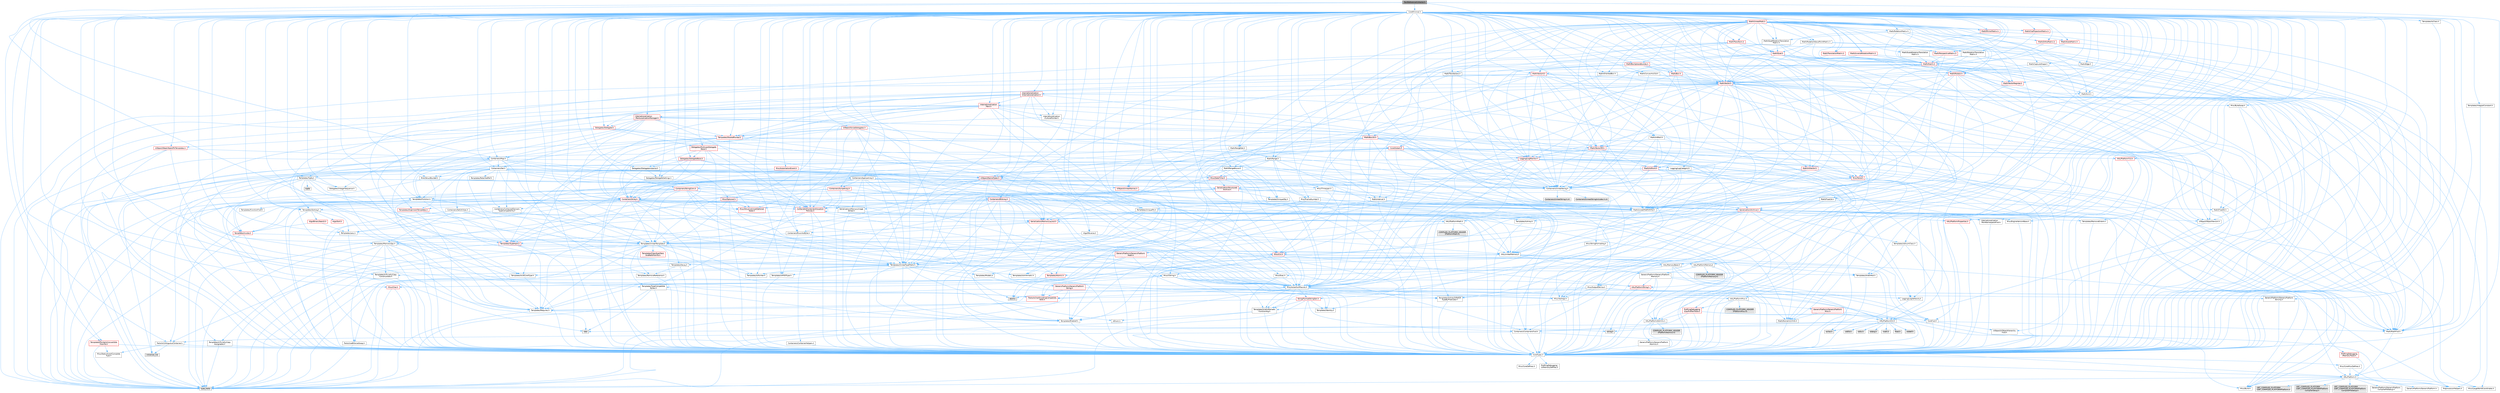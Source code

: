 digraph "TextReferenceCollector.h"
{
 // INTERACTIVE_SVG=YES
 // LATEX_PDF_SIZE
  bgcolor="transparent";
  edge [fontname=Helvetica,fontsize=10,labelfontname=Helvetica,labelfontsize=10];
  node [fontname=Helvetica,fontsize=10,shape=box,height=0.2,width=0.4];
  Node1 [id="Node000001",label="TextReferenceCollector.h",height=0.2,width=0.4,color="gray40", fillcolor="grey60", style="filled", fontcolor="black",tooltip=" "];
  Node1 -> Node2 [id="edge1_Node000001_Node000002",color="steelblue1",style="solid",tooltip=" "];
  Node2 [id="Node000002",label="Containers/Map.h",height=0.2,width=0.4,color="grey40", fillcolor="white", style="filled",URL="$df/d79/Map_8h.html",tooltip=" "];
  Node2 -> Node3 [id="edge2_Node000002_Node000003",color="steelblue1",style="solid",tooltip=" "];
  Node3 [id="Node000003",label="CoreTypes.h",height=0.2,width=0.4,color="grey40", fillcolor="white", style="filled",URL="$dc/dec/CoreTypes_8h.html",tooltip=" "];
  Node3 -> Node4 [id="edge3_Node000003_Node000004",color="steelblue1",style="solid",tooltip=" "];
  Node4 [id="Node000004",label="HAL/Platform.h",height=0.2,width=0.4,color="grey40", fillcolor="white", style="filled",URL="$d9/dd0/Platform_8h.html",tooltip=" "];
  Node4 -> Node5 [id="edge4_Node000004_Node000005",color="steelblue1",style="solid",tooltip=" "];
  Node5 [id="Node000005",label="Misc/Build.h",height=0.2,width=0.4,color="grey40", fillcolor="white", style="filled",URL="$d3/dbb/Build_8h.html",tooltip=" "];
  Node4 -> Node6 [id="edge5_Node000004_Node000006",color="steelblue1",style="solid",tooltip=" "];
  Node6 [id="Node000006",label="Misc/LargeWorldCoordinates.h",height=0.2,width=0.4,color="grey40", fillcolor="white", style="filled",URL="$d2/dcb/LargeWorldCoordinates_8h.html",tooltip=" "];
  Node4 -> Node7 [id="edge6_Node000004_Node000007",color="steelblue1",style="solid",tooltip=" "];
  Node7 [id="Node000007",label="type_traits",height=0.2,width=0.4,color="grey60", fillcolor="#E0E0E0", style="filled",tooltip=" "];
  Node4 -> Node8 [id="edge7_Node000004_Node000008",color="steelblue1",style="solid",tooltip=" "];
  Node8 [id="Node000008",label="PreprocessorHelpers.h",height=0.2,width=0.4,color="grey40", fillcolor="white", style="filled",URL="$db/ddb/PreprocessorHelpers_8h.html",tooltip=" "];
  Node4 -> Node9 [id="edge8_Node000004_Node000009",color="steelblue1",style="solid",tooltip=" "];
  Node9 [id="Node000009",label="UBT_COMPILED_PLATFORM\l/UBT_COMPILED_PLATFORMPlatform\lCompilerPreSetup.h",height=0.2,width=0.4,color="grey60", fillcolor="#E0E0E0", style="filled",tooltip=" "];
  Node4 -> Node10 [id="edge9_Node000004_Node000010",color="steelblue1",style="solid",tooltip=" "];
  Node10 [id="Node000010",label="GenericPlatform/GenericPlatform\lCompilerPreSetup.h",height=0.2,width=0.4,color="grey40", fillcolor="white", style="filled",URL="$d9/dc8/GenericPlatformCompilerPreSetup_8h.html",tooltip=" "];
  Node4 -> Node11 [id="edge10_Node000004_Node000011",color="steelblue1",style="solid",tooltip=" "];
  Node11 [id="Node000011",label="GenericPlatform/GenericPlatform.h",height=0.2,width=0.4,color="grey40", fillcolor="white", style="filled",URL="$d6/d84/GenericPlatform_8h.html",tooltip=" "];
  Node4 -> Node12 [id="edge11_Node000004_Node000012",color="steelblue1",style="solid",tooltip=" "];
  Node12 [id="Node000012",label="UBT_COMPILED_PLATFORM\l/UBT_COMPILED_PLATFORMPlatform.h",height=0.2,width=0.4,color="grey60", fillcolor="#E0E0E0", style="filled",tooltip=" "];
  Node4 -> Node13 [id="edge12_Node000004_Node000013",color="steelblue1",style="solid",tooltip=" "];
  Node13 [id="Node000013",label="UBT_COMPILED_PLATFORM\l/UBT_COMPILED_PLATFORMPlatform\lCompilerSetup.h",height=0.2,width=0.4,color="grey60", fillcolor="#E0E0E0", style="filled",tooltip=" "];
  Node3 -> Node14 [id="edge13_Node000003_Node000014",color="steelblue1",style="solid",tooltip=" "];
  Node14 [id="Node000014",label="ProfilingDebugging\l/UMemoryDefines.h",height=0.2,width=0.4,color="grey40", fillcolor="white", style="filled",URL="$d2/da2/UMemoryDefines_8h.html",tooltip=" "];
  Node3 -> Node15 [id="edge14_Node000003_Node000015",color="steelblue1",style="solid",tooltip=" "];
  Node15 [id="Node000015",label="Misc/CoreMiscDefines.h",height=0.2,width=0.4,color="grey40", fillcolor="white", style="filled",URL="$da/d38/CoreMiscDefines_8h.html",tooltip=" "];
  Node15 -> Node4 [id="edge15_Node000015_Node000004",color="steelblue1",style="solid",tooltip=" "];
  Node15 -> Node8 [id="edge16_Node000015_Node000008",color="steelblue1",style="solid",tooltip=" "];
  Node3 -> Node16 [id="edge17_Node000003_Node000016",color="steelblue1",style="solid",tooltip=" "];
  Node16 [id="Node000016",label="Misc/CoreDefines.h",height=0.2,width=0.4,color="grey40", fillcolor="white", style="filled",URL="$d3/dd2/CoreDefines_8h.html",tooltip=" "];
  Node2 -> Node17 [id="edge18_Node000002_Node000017",color="steelblue1",style="solid",tooltip=" "];
  Node17 [id="Node000017",label="Algo/Reverse.h",height=0.2,width=0.4,color="grey40", fillcolor="white", style="filled",URL="$d5/d93/Reverse_8h.html",tooltip=" "];
  Node17 -> Node3 [id="edge19_Node000017_Node000003",color="steelblue1",style="solid",tooltip=" "];
  Node17 -> Node18 [id="edge20_Node000017_Node000018",color="steelblue1",style="solid",tooltip=" "];
  Node18 [id="Node000018",label="Templates/UnrealTemplate.h",height=0.2,width=0.4,color="grey40", fillcolor="white", style="filled",URL="$d4/d24/UnrealTemplate_8h.html",tooltip=" "];
  Node18 -> Node3 [id="edge21_Node000018_Node000003",color="steelblue1",style="solid",tooltip=" "];
  Node18 -> Node19 [id="edge22_Node000018_Node000019",color="steelblue1",style="solid",tooltip=" "];
  Node19 [id="Node000019",label="Templates/IsPointer.h",height=0.2,width=0.4,color="grey40", fillcolor="white", style="filled",URL="$d7/d05/IsPointer_8h.html",tooltip=" "];
  Node19 -> Node3 [id="edge23_Node000019_Node000003",color="steelblue1",style="solid",tooltip=" "];
  Node18 -> Node20 [id="edge24_Node000018_Node000020",color="steelblue1",style="solid",tooltip=" "];
  Node20 [id="Node000020",label="HAL/UnrealMemory.h",height=0.2,width=0.4,color="grey40", fillcolor="white", style="filled",URL="$d9/d96/UnrealMemory_8h.html",tooltip=" "];
  Node20 -> Node3 [id="edge25_Node000020_Node000003",color="steelblue1",style="solid",tooltip=" "];
  Node20 -> Node21 [id="edge26_Node000020_Node000021",color="steelblue1",style="solid",tooltip=" "];
  Node21 [id="Node000021",label="GenericPlatform/GenericPlatform\lMemory.h",height=0.2,width=0.4,color="grey40", fillcolor="white", style="filled",URL="$dd/d22/GenericPlatformMemory_8h.html",tooltip=" "];
  Node21 -> Node22 [id="edge27_Node000021_Node000022",color="steelblue1",style="solid",tooltip=" "];
  Node22 [id="Node000022",label="CoreFwd.h",height=0.2,width=0.4,color="grey40", fillcolor="white", style="filled",URL="$d1/d1e/CoreFwd_8h.html",tooltip=" "];
  Node22 -> Node3 [id="edge28_Node000022_Node000003",color="steelblue1",style="solid",tooltip=" "];
  Node22 -> Node23 [id="edge29_Node000022_Node000023",color="steelblue1",style="solid",tooltip=" "];
  Node23 [id="Node000023",label="Containers/ContainersFwd.h",height=0.2,width=0.4,color="grey40", fillcolor="white", style="filled",URL="$d4/d0a/ContainersFwd_8h.html",tooltip=" "];
  Node23 -> Node4 [id="edge30_Node000023_Node000004",color="steelblue1",style="solid",tooltip=" "];
  Node23 -> Node3 [id="edge31_Node000023_Node000003",color="steelblue1",style="solid",tooltip=" "];
  Node23 -> Node24 [id="edge32_Node000023_Node000024",color="steelblue1",style="solid",tooltip=" "];
  Node24 [id="Node000024",label="Traits/IsContiguousContainer.h",height=0.2,width=0.4,color="grey40", fillcolor="white", style="filled",URL="$d5/d3c/IsContiguousContainer_8h.html",tooltip=" "];
  Node24 -> Node3 [id="edge33_Node000024_Node000003",color="steelblue1",style="solid",tooltip=" "];
  Node24 -> Node25 [id="edge34_Node000024_Node000025",color="steelblue1",style="solid",tooltip=" "];
  Node25 [id="Node000025",label="Misc/StaticAssertComplete\lType.h",height=0.2,width=0.4,color="grey40", fillcolor="white", style="filled",URL="$d5/d4e/StaticAssertCompleteType_8h.html",tooltip=" "];
  Node24 -> Node26 [id="edge35_Node000024_Node000026",color="steelblue1",style="solid",tooltip=" "];
  Node26 [id="Node000026",label="initializer_list",height=0.2,width=0.4,color="grey60", fillcolor="#E0E0E0", style="filled",tooltip=" "];
  Node22 -> Node27 [id="edge36_Node000022_Node000027",color="steelblue1",style="solid",tooltip=" "];
  Node27 [id="Node000027",label="Math/MathFwd.h",height=0.2,width=0.4,color="grey40", fillcolor="white", style="filled",URL="$d2/d10/MathFwd_8h.html",tooltip=" "];
  Node27 -> Node4 [id="edge37_Node000027_Node000004",color="steelblue1",style="solid",tooltip=" "];
  Node22 -> Node28 [id="edge38_Node000022_Node000028",color="steelblue1",style="solid",tooltip=" "];
  Node28 [id="Node000028",label="UObject/UObjectHierarchy\lFwd.h",height=0.2,width=0.4,color="grey40", fillcolor="white", style="filled",URL="$d3/d13/UObjectHierarchyFwd_8h.html",tooltip=" "];
  Node21 -> Node3 [id="edge39_Node000021_Node000003",color="steelblue1",style="solid",tooltip=" "];
  Node21 -> Node29 [id="edge40_Node000021_Node000029",color="steelblue1",style="solid",tooltip=" "];
  Node29 [id="Node000029",label="HAL/PlatformString.h",height=0.2,width=0.4,color="red", fillcolor="#FFF0F0", style="filled",URL="$db/db5/PlatformString_8h.html",tooltip=" "];
  Node29 -> Node3 [id="edge41_Node000029_Node000003",color="steelblue1",style="solid",tooltip=" "];
  Node21 -> Node31 [id="edge42_Node000021_Node000031",color="steelblue1",style="solid",tooltip=" "];
  Node31 [id="Node000031",label="string.h",height=0.2,width=0.4,color="grey60", fillcolor="#E0E0E0", style="filled",tooltip=" "];
  Node21 -> Node32 [id="edge43_Node000021_Node000032",color="steelblue1",style="solid",tooltip=" "];
  Node32 [id="Node000032",label="wchar.h",height=0.2,width=0.4,color="grey60", fillcolor="#E0E0E0", style="filled",tooltip=" "];
  Node20 -> Node33 [id="edge44_Node000020_Node000033",color="steelblue1",style="solid",tooltip=" "];
  Node33 [id="Node000033",label="HAL/MemoryBase.h",height=0.2,width=0.4,color="grey40", fillcolor="white", style="filled",URL="$d6/d9f/MemoryBase_8h.html",tooltip=" "];
  Node33 -> Node3 [id="edge45_Node000033_Node000003",color="steelblue1",style="solid",tooltip=" "];
  Node33 -> Node34 [id="edge46_Node000033_Node000034",color="steelblue1",style="solid",tooltip=" "];
  Node34 [id="Node000034",label="HAL/PlatformAtomics.h",height=0.2,width=0.4,color="grey40", fillcolor="white", style="filled",URL="$d3/d36/PlatformAtomics_8h.html",tooltip=" "];
  Node34 -> Node3 [id="edge47_Node000034_Node000003",color="steelblue1",style="solid",tooltip=" "];
  Node34 -> Node35 [id="edge48_Node000034_Node000035",color="steelblue1",style="solid",tooltip=" "];
  Node35 [id="Node000035",label="GenericPlatform/GenericPlatform\lAtomics.h",height=0.2,width=0.4,color="grey40", fillcolor="white", style="filled",URL="$da/d72/GenericPlatformAtomics_8h.html",tooltip=" "];
  Node35 -> Node3 [id="edge49_Node000035_Node000003",color="steelblue1",style="solid",tooltip=" "];
  Node34 -> Node36 [id="edge50_Node000034_Node000036",color="steelblue1",style="solid",tooltip=" "];
  Node36 [id="Node000036",label="COMPILED_PLATFORM_HEADER\l(PlatformAtomics.h)",height=0.2,width=0.4,color="grey60", fillcolor="#E0E0E0", style="filled",tooltip=" "];
  Node33 -> Node37 [id="edge51_Node000033_Node000037",color="steelblue1",style="solid",tooltip=" "];
  Node37 [id="Node000037",label="HAL/PlatformCrt.h",height=0.2,width=0.4,color="grey40", fillcolor="white", style="filled",URL="$d8/d75/PlatformCrt_8h.html",tooltip=" "];
  Node37 -> Node38 [id="edge52_Node000037_Node000038",color="steelblue1",style="solid",tooltip=" "];
  Node38 [id="Node000038",label="new",height=0.2,width=0.4,color="grey60", fillcolor="#E0E0E0", style="filled",tooltip=" "];
  Node37 -> Node32 [id="edge53_Node000037_Node000032",color="steelblue1",style="solid",tooltip=" "];
  Node37 -> Node39 [id="edge54_Node000037_Node000039",color="steelblue1",style="solid",tooltip=" "];
  Node39 [id="Node000039",label="stddef.h",height=0.2,width=0.4,color="grey60", fillcolor="#E0E0E0", style="filled",tooltip=" "];
  Node37 -> Node40 [id="edge55_Node000037_Node000040",color="steelblue1",style="solid",tooltip=" "];
  Node40 [id="Node000040",label="stdlib.h",height=0.2,width=0.4,color="grey60", fillcolor="#E0E0E0", style="filled",tooltip=" "];
  Node37 -> Node41 [id="edge56_Node000037_Node000041",color="steelblue1",style="solid",tooltip=" "];
  Node41 [id="Node000041",label="stdio.h",height=0.2,width=0.4,color="grey60", fillcolor="#E0E0E0", style="filled",tooltip=" "];
  Node37 -> Node42 [id="edge57_Node000037_Node000042",color="steelblue1",style="solid",tooltip=" "];
  Node42 [id="Node000042",label="stdarg.h",height=0.2,width=0.4,color="grey60", fillcolor="#E0E0E0", style="filled",tooltip=" "];
  Node37 -> Node43 [id="edge58_Node000037_Node000043",color="steelblue1",style="solid",tooltip=" "];
  Node43 [id="Node000043",label="math.h",height=0.2,width=0.4,color="grey60", fillcolor="#E0E0E0", style="filled",tooltip=" "];
  Node37 -> Node44 [id="edge59_Node000037_Node000044",color="steelblue1",style="solid",tooltip=" "];
  Node44 [id="Node000044",label="float.h",height=0.2,width=0.4,color="grey60", fillcolor="#E0E0E0", style="filled",tooltip=" "];
  Node37 -> Node31 [id="edge60_Node000037_Node000031",color="steelblue1",style="solid",tooltip=" "];
  Node33 -> Node45 [id="edge61_Node000033_Node000045",color="steelblue1",style="solid",tooltip=" "];
  Node45 [id="Node000045",label="Misc/Exec.h",height=0.2,width=0.4,color="grey40", fillcolor="white", style="filled",URL="$de/ddb/Exec_8h.html",tooltip=" "];
  Node45 -> Node3 [id="edge62_Node000045_Node000003",color="steelblue1",style="solid",tooltip=" "];
  Node45 -> Node46 [id="edge63_Node000045_Node000046",color="steelblue1",style="solid",tooltip=" "];
  Node46 [id="Node000046",label="Misc/AssertionMacros.h",height=0.2,width=0.4,color="grey40", fillcolor="white", style="filled",URL="$d0/dfa/AssertionMacros_8h.html",tooltip=" "];
  Node46 -> Node3 [id="edge64_Node000046_Node000003",color="steelblue1",style="solid",tooltip=" "];
  Node46 -> Node4 [id="edge65_Node000046_Node000004",color="steelblue1",style="solid",tooltip=" "];
  Node46 -> Node47 [id="edge66_Node000046_Node000047",color="steelblue1",style="solid",tooltip=" "];
  Node47 [id="Node000047",label="HAL/PlatformMisc.h",height=0.2,width=0.4,color="grey40", fillcolor="white", style="filled",URL="$d0/df5/PlatformMisc_8h.html",tooltip=" "];
  Node47 -> Node3 [id="edge67_Node000047_Node000003",color="steelblue1",style="solid",tooltip=" "];
  Node47 -> Node48 [id="edge68_Node000047_Node000048",color="steelblue1",style="solid",tooltip=" "];
  Node48 [id="Node000048",label="GenericPlatform/GenericPlatform\lMisc.h",height=0.2,width=0.4,color="red", fillcolor="#FFF0F0", style="filled",URL="$db/d9a/GenericPlatformMisc_8h.html",tooltip=" "];
  Node48 -> Node22 [id="edge69_Node000048_Node000022",color="steelblue1",style="solid",tooltip=" "];
  Node48 -> Node3 [id="edge70_Node000048_Node000003",color="steelblue1",style="solid",tooltip=" "];
  Node48 -> Node37 [id="edge71_Node000048_Node000037",color="steelblue1",style="solid",tooltip=" "];
  Node48 -> Node52 [id="edge72_Node000048_Node000052",color="steelblue1",style="solid",tooltip=" "];
  Node52 [id="Node000052",label="Math/NumericLimits.h",height=0.2,width=0.4,color="grey40", fillcolor="white", style="filled",URL="$df/d1b/NumericLimits_8h.html",tooltip=" "];
  Node52 -> Node3 [id="edge73_Node000052_Node000003",color="steelblue1",style="solid",tooltip=" "];
  Node47 -> Node57 [id="edge74_Node000047_Node000057",color="steelblue1",style="solid",tooltip=" "];
  Node57 [id="Node000057",label="COMPILED_PLATFORM_HEADER\l(PlatformMisc.h)",height=0.2,width=0.4,color="grey60", fillcolor="#E0E0E0", style="filled",tooltip=" "];
  Node47 -> Node58 [id="edge75_Node000047_Node000058",color="steelblue1",style="solid",tooltip=" "];
  Node58 [id="Node000058",label="ProfilingDebugging\l/CpuProfilerTrace.h",height=0.2,width=0.4,color="red", fillcolor="#FFF0F0", style="filled",URL="$da/dcb/CpuProfilerTrace_8h.html",tooltip=" "];
  Node58 -> Node3 [id="edge76_Node000058_Node000003",color="steelblue1",style="solid",tooltip=" "];
  Node58 -> Node23 [id="edge77_Node000058_Node000023",color="steelblue1",style="solid",tooltip=" "];
  Node58 -> Node34 [id="edge78_Node000058_Node000034",color="steelblue1",style="solid",tooltip=" "];
  Node58 -> Node8 [id="edge79_Node000058_Node000008",color="steelblue1",style="solid",tooltip=" "];
  Node58 -> Node5 [id="edge80_Node000058_Node000005",color="steelblue1",style="solid",tooltip=" "];
  Node46 -> Node8 [id="edge81_Node000046_Node000008",color="steelblue1",style="solid",tooltip=" "];
  Node46 -> Node63 [id="edge82_Node000046_Node000063",color="steelblue1",style="solid",tooltip=" "];
  Node63 [id="Node000063",label="Templates/EnableIf.h",height=0.2,width=0.4,color="grey40", fillcolor="white", style="filled",URL="$d7/d60/EnableIf_8h.html",tooltip=" "];
  Node63 -> Node3 [id="edge83_Node000063_Node000003",color="steelblue1",style="solid",tooltip=" "];
  Node46 -> Node64 [id="edge84_Node000046_Node000064",color="steelblue1",style="solid",tooltip=" "];
  Node64 [id="Node000064",label="Templates/IsArrayOrRefOf\lTypeByPredicate.h",height=0.2,width=0.4,color="grey40", fillcolor="white", style="filled",URL="$d6/da1/IsArrayOrRefOfTypeByPredicate_8h.html",tooltip=" "];
  Node64 -> Node3 [id="edge85_Node000064_Node000003",color="steelblue1",style="solid",tooltip=" "];
  Node46 -> Node65 [id="edge86_Node000046_Node000065",color="steelblue1",style="solid",tooltip=" "];
  Node65 [id="Node000065",label="Templates/IsValidVariadic\lFunctionArg.h",height=0.2,width=0.4,color="grey40", fillcolor="white", style="filled",URL="$d0/dc8/IsValidVariadicFunctionArg_8h.html",tooltip=" "];
  Node65 -> Node3 [id="edge87_Node000065_Node000003",color="steelblue1",style="solid",tooltip=" "];
  Node65 -> Node66 [id="edge88_Node000065_Node000066",color="steelblue1",style="solid",tooltip=" "];
  Node66 [id="Node000066",label="IsEnum.h",height=0.2,width=0.4,color="grey40", fillcolor="white", style="filled",URL="$d4/de5/IsEnum_8h.html",tooltip=" "];
  Node65 -> Node7 [id="edge89_Node000065_Node000007",color="steelblue1",style="solid",tooltip=" "];
  Node46 -> Node67 [id="edge90_Node000046_Node000067",color="steelblue1",style="solid",tooltip=" "];
  Node67 [id="Node000067",label="Traits/IsCharEncodingCompatible\lWith.h",height=0.2,width=0.4,color="red", fillcolor="#FFF0F0", style="filled",URL="$df/dd1/IsCharEncodingCompatibleWith_8h.html",tooltip=" "];
  Node67 -> Node7 [id="edge91_Node000067_Node000007",color="steelblue1",style="solid",tooltip=" "];
  Node46 -> Node69 [id="edge92_Node000046_Node000069",color="steelblue1",style="solid",tooltip=" "];
  Node69 [id="Node000069",label="Misc/VarArgs.h",height=0.2,width=0.4,color="grey40", fillcolor="white", style="filled",URL="$d5/d6f/VarArgs_8h.html",tooltip=" "];
  Node69 -> Node3 [id="edge93_Node000069_Node000003",color="steelblue1",style="solid",tooltip=" "];
  Node46 -> Node70 [id="edge94_Node000046_Node000070",color="steelblue1",style="solid",tooltip=" "];
  Node70 [id="Node000070",label="String/FormatStringSan.h",height=0.2,width=0.4,color="red", fillcolor="#FFF0F0", style="filled",URL="$d3/d8b/FormatStringSan_8h.html",tooltip=" "];
  Node70 -> Node7 [id="edge95_Node000070_Node000007",color="steelblue1",style="solid",tooltip=" "];
  Node70 -> Node3 [id="edge96_Node000070_Node000003",color="steelblue1",style="solid",tooltip=" "];
  Node70 -> Node71 [id="edge97_Node000070_Node000071",color="steelblue1",style="solid",tooltip=" "];
  Node71 [id="Node000071",label="Templates/Requires.h",height=0.2,width=0.4,color="grey40", fillcolor="white", style="filled",URL="$dc/d96/Requires_8h.html",tooltip=" "];
  Node71 -> Node63 [id="edge98_Node000071_Node000063",color="steelblue1",style="solid",tooltip=" "];
  Node71 -> Node7 [id="edge99_Node000071_Node000007",color="steelblue1",style="solid",tooltip=" "];
  Node70 -> Node72 [id="edge100_Node000070_Node000072",color="steelblue1",style="solid",tooltip=" "];
  Node72 [id="Node000072",label="Templates/Identity.h",height=0.2,width=0.4,color="grey40", fillcolor="white", style="filled",URL="$d0/dd5/Identity_8h.html",tooltip=" "];
  Node70 -> Node65 [id="edge101_Node000070_Node000065",color="steelblue1",style="solid",tooltip=" "];
  Node70 -> Node23 [id="edge102_Node000070_Node000023",color="steelblue1",style="solid",tooltip=" "];
  Node46 -> Node76 [id="edge103_Node000046_Node000076",color="steelblue1",style="solid",tooltip=" "];
  Node76 [id="Node000076",label="atomic",height=0.2,width=0.4,color="grey60", fillcolor="#E0E0E0", style="filled",tooltip=" "];
  Node33 -> Node77 [id="edge104_Node000033_Node000077",color="steelblue1",style="solid",tooltip=" "];
  Node77 [id="Node000077",label="Misc/OutputDevice.h",height=0.2,width=0.4,color="grey40", fillcolor="white", style="filled",URL="$d7/d32/OutputDevice_8h.html",tooltip=" "];
  Node77 -> Node22 [id="edge105_Node000077_Node000022",color="steelblue1",style="solid",tooltip=" "];
  Node77 -> Node3 [id="edge106_Node000077_Node000003",color="steelblue1",style="solid",tooltip=" "];
  Node77 -> Node78 [id="edge107_Node000077_Node000078",color="steelblue1",style="solid",tooltip=" "];
  Node78 [id="Node000078",label="Logging/LogVerbosity.h",height=0.2,width=0.4,color="grey40", fillcolor="white", style="filled",URL="$d2/d8f/LogVerbosity_8h.html",tooltip=" "];
  Node78 -> Node3 [id="edge108_Node000078_Node000003",color="steelblue1",style="solid",tooltip=" "];
  Node77 -> Node69 [id="edge109_Node000077_Node000069",color="steelblue1",style="solid",tooltip=" "];
  Node77 -> Node64 [id="edge110_Node000077_Node000064",color="steelblue1",style="solid",tooltip=" "];
  Node77 -> Node65 [id="edge111_Node000077_Node000065",color="steelblue1",style="solid",tooltip=" "];
  Node77 -> Node67 [id="edge112_Node000077_Node000067",color="steelblue1",style="solid",tooltip=" "];
  Node33 -> Node79 [id="edge113_Node000033_Node000079",color="steelblue1",style="solid",tooltip=" "];
  Node79 [id="Node000079",label="Templates/Atomic.h",height=0.2,width=0.4,color="red", fillcolor="#FFF0F0", style="filled",URL="$d3/d91/Atomic_8h.html",tooltip=" "];
  Node79 -> Node76 [id="edge114_Node000079_Node000076",color="steelblue1",style="solid",tooltip=" "];
  Node20 -> Node88 [id="edge115_Node000020_Node000088",color="steelblue1",style="solid",tooltip=" "];
  Node88 [id="Node000088",label="HAL/PlatformMemory.h",height=0.2,width=0.4,color="grey40", fillcolor="white", style="filled",URL="$de/d68/PlatformMemory_8h.html",tooltip=" "];
  Node88 -> Node3 [id="edge116_Node000088_Node000003",color="steelblue1",style="solid",tooltip=" "];
  Node88 -> Node21 [id="edge117_Node000088_Node000021",color="steelblue1",style="solid",tooltip=" "];
  Node88 -> Node89 [id="edge118_Node000088_Node000089",color="steelblue1",style="solid",tooltip=" "];
  Node89 [id="Node000089",label="COMPILED_PLATFORM_HEADER\l(PlatformMemory.h)",height=0.2,width=0.4,color="grey60", fillcolor="#E0E0E0", style="filled",tooltip=" "];
  Node20 -> Node90 [id="edge119_Node000020_Node000090",color="steelblue1",style="solid",tooltip=" "];
  Node90 [id="Node000090",label="ProfilingDebugging\l/MemoryTrace.h",height=0.2,width=0.4,color="red", fillcolor="#FFF0F0", style="filled",URL="$da/dd7/MemoryTrace_8h.html",tooltip=" "];
  Node90 -> Node4 [id="edge120_Node000090_Node000004",color="steelblue1",style="solid",tooltip=" "];
  Node20 -> Node19 [id="edge121_Node000020_Node000019",color="steelblue1",style="solid",tooltip=" "];
  Node18 -> Node91 [id="edge122_Node000018_Node000091",color="steelblue1",style="solid",tooltip=" "];
  Node91 [id="Node000091",label="Templates/CopyQualifiers\lAndRefsFromTo.h",height=0.2,width=0.4,color="red", fillcolor="#FFF0F0", style="filled",URL="$d3/db3/CopyQualifiersAndRefsFromTo_8h.html",tooltip=" "];
  Node18 -> Node93 [id="edge123_Node000018_Node000093",color="steelblue1",style="solid",tooltip=" "];
  Node93 [id="Node000093",label="Templates/UnrealTypeTraits.h",height=0.2,width=0.4,color="grey40", fillcolor="white", style="filled",URL="$d2/d2d/UnrealTypeTraits_8h.html",tooltip=" "];
  Node93 -> Node3 [id="edge124_Node000093_Node000003",color="steelblue1",style="solid",tooltip=" "];
  Node93 -> Node19 [id="edge125_Node000093_Node000019",color="steelblue1",style="solid",tooltip=" "];
  Node93 -> Node46 [id="edge126_Node000093_Node000046",color="steelblue1",style="solid",tooltip=" "];
  Node93 -> Node84 [id="edge127_Node000093_Node000084",color="steelblue1",style="solid",tooltip=" "];
  Node84 [id="Node000084",label="Templates/AndOrNot.h",height=0.2,width=0.4,color="grey40", fillcolor="white", style="filled",URL="$db/d0a/AndOrNot_8h.html",tooltip=" "];
  Node84 -> Node3 [id="edge128_Node000084_Node000003",color="steelblue1",style="solid",tooltip=" "];
  Node93 -> Node63 [id="edge129_Node000093_Node000063",color="steelblue1",style="solid",tooltip=" "];
  Node93 -> Node94 [id="edge130_Node000093_Node000094",color="steelblue1",style="solid",tooltip=" "];
  Node94 [id="Node000094",label="Templates/IsArithmetic.h",height=0.2,width=0.4,color="grey40", fillcolor="white", style="filled",URL="$d2/d5d/IsArithmetic_8h.html",tooltip=" "];
  Node94 -> Node3 [id="edge131_Node000094_Node000003",color="steelblue1",style="solid",tooltip=" "];
  Node93 -> Node66 [id="edge132_Node000093_Node000066",color="steelblue1",style="solid",tooltip=" "];
  Node93 -> Node95 [id="edge133_Node000093_Node000095",color="steelblue1",style="solid",tooltip=" "];
  Node95 [id="Node000095",label="Templates/Models.h",height=0.2,width=0.4,color="grey40", fillcolor="white", style="filled",URL="$d3/d0c/Models_8h.html",tooltip=" "];
  Node95 -> Node72 [id="edge134_Node000095_Node000072",color="steelblue1",style="solid",tooltip=" "];
  Node93 -> Node96 [id="edge135_Node000093_Node000096",color="steelblue1",style="solid",tooltip=" "];
  Node96 [id="Node000096",label="Templates/IsPODType.h",height=0.2,width=0.4,color="grey40", fillcolor="white", style="filled",URL="$d7/db1/IsPODType_8h.html",tooltip=" "];
  Node96 -> Node3 [id="edge136_Node000096_Node000003",color="steelblue1",style="solid",tooltip=" "];
  Node93 -> Node97 [id="edge137_Node000093_Node000097",color="steelblue1",style="solid",tooltip=" "];
  Node97 [id="Node000097",label="Templates/IsUECoreType.h",height=0.2,width=0.4,color="grey40", fillcolor="white", style="filled",URL="$d1/db8/IsUECoreType_8h.html",tooltip=" "];
  Node97 -> Node3 [id="edge138_Node000097_Node000003",color="steelblue1",style="solid",tooltip=" "];
  Node97 -> Node7 [id="edge139_Node000097_Node000007",color="steelblue1",style="solid",tooltip=" "];
  Node93 -> Node85 [id="edge140_Node000093_Node000085",color="steelblue1",style="solid",tooltip=" "];
  Node85 [id="Node000085",label="Templates/IsTriviallyCopy\lConstructible.h",height=0.2,width=0.4,color="grey40", fillcolor="white", style="filled",URL="$d3/d78/IsTriviallyCopyConstructible_8h.html",tooltip=" "];
  Node85 -> Node3 [id="edge141_Node000085_Node000003",color="steelblue1",style="solid",tooltip=" "];
  Node85 -> Node7 [id="edge142_Node000085_Node000007",color="steelblue1",style="solid",tooltip=" "];
  Node18 -> Node98 [id="edge143_Node000018_Node000098",color="steelblue1",style="solid",tooltip=" "];
  Node98 [id="Node000098",label="Templates/RemoveReference.h",height=0.2,width=0.4,color="grey40", fillcolor="white", style="filled",URL="$da/dbe/RemoveReference_8h.html",tooltip=" "];
  Node98 -> Node3 [id="edge144_Node000098_Node000003",color="steelblue1",style="solid",tooltip=" "];
  Node18 -> Node71 [id="edge145_Node000018_Node000071",color="steelblue1",style="solid",tooltip=" "];
  Node18 -> Node99 [id="edge146_Node000018_Node000099",color="steelblue1",style="solid",tooltip=" "];
  Node99 [id="Node000099",label="Templates/TypeCompatible\lBytes.h",height=0.2,width=0.4,color="grey40", fillcolor="white", style="filled",URL="$df/d0a/TypeCompatibleBytes_8h.html",tooltip=" "];
  Node99 -> Node3 [id="edge147_Node000099_Node000003",color="steelblue1",style="solid",tooltip=" "];
  Node99 -> Node31 [id="edge148_Node000099_Node000031",color="steelblue1",style="solid",tooltip=" "];
  Node99 -> Node38 [id="edge149_Node000099_Node000038",color="steelblue1",style="solid",tooltip=" "];
  Node99 -> Node7 [id="edge150_Node000099_Node000007",color="steelblue1",style="solid",tooltip=" "];
  Node18 -> Node72 [id="edge151_Node000018_Node000072",color="steelblue1",style="solid",tooltip=" "];
  Node18 -> Node24 [id="edge152_Node000018_Node000024",color="steelblue1",style="solid",tooltip=" "];
  Node18 -> Node100 [id="edge153_Node000018_Node000100",color="steelblue1",style="solid",tooltip=" "];
  Node100 [id="Node000100",label="Traits/UseBitwiseSwap.h",height=0.2,width=0.4,color="grey40", fillcolor="white", style="filled",URL="$db/df3/UseBitwiseSwap_8h.html",tooltip=" "];
  Node100 -> Node3 [id="edge154_Node000100_Node000003",color="steelblue1",style="solid",tooltip=" "];
  Node100 -> Node7 [id="edge155_Node000100_Node000007",color="steelblue1",style="solid",tooltip=" "];
  Node18 -> Node7 [id="edge156_Node000018_Node000007",color="steelblue1",style="solid",tooltip=" "];
  Node2 -> Node101 [id="edge157_Node000002_Node000101",color="steelblue1",style="solid",tooltip=" "];
  Node101 [id="Node000101",label="Containers/ContainerElement\lTypeCompatibility.h",height=0.2,width=0.4,color="grey40", fillcolor="white", style="filled",URL="$df/ddf/ContainerElementTypeCompatibility_8h.html",tooltip=" "];
  Node101 -> Node3 [id="edge158_Node000101_Node000003",color="steelblue1",style="solid",tooltip=" "];
  Node101 -> Node93 [id="edge159_Node000101_Node000093",color="steelblue1",style="solid",tooltip=" "];
  Node2 -> Node102 [id="edge160_Node000002_Node000102",color="steelblue1",style="solid",tooltip=" "];
  Node102 [id="Node000102",label="Containers/Set.h",height=0.2,width=0.4,color="grey40", fillcolor="white", style="filled",URL="$d4/d45/Set_8h.html",tooltip=" "];
  Node102 -> Node103 [id="edge161_Node000102_Node000103",color="steelblue1",style="solid",tooltip=" "];
  Node103 [id="Node000103",label="Containers/ContainerAllocation\lPolicies.h",height=0.2,width=0.4,color="red", fillcolor="#FFF0F0", style="filled",URL="$d7/dff/ContainerAllocationPolicies_8h.html",tooltip=" "];
  Node103 -> Node3 [id="edge162_Node000103_Node000003",color="steelblue1",style="solid",tooltip=" "];
  Node103 -> Node104 [id="edge163_Node000103_Node000104",color="steelblue1",style="solid",tooltip=" "];
  Node104 [id="Node000104",label="Containers/ContainerHelpers.h",height=0.2,width=0.4,color="grey40", fillcolor="white", style="filled",URL="$d7/d33/ContainerHelpers_8h.html",tooltip=" "];
  Node104 -> Node3 [id="edge164_Node000104_Node000003",color="steelblue1",style="solid",tooltip=" "];
  Node103 -> Node103 [id="edge165_Node000103_Node000103",color="steelblue1",style="solid",tooltip=" "];
  Node103 -> Node105 [id="edge166_Node000103_Node000105",color="steelblue1",style="solid",tooltip=" "];
  Node105 [id="Node000105",label="HAL/PlatformMath.h",height=0.2,width=0.4,color="grey40", fillcolor="white", style="filled",URL="$dc/d53/PlatformMath_8h.html",tooltip=" "];
  Node105 -> Node3 [id="edge167_Node000105_Node000003",color="steelblue1",style="solid",tooltip=" "];
  Node105 -> Node106 [id="edge168_Node000105_Node000106",color="steelblue1",style="solid",tooltip=" "];
  Node106 [id="Node000106",label="GenericPlatform/GenericPlatform\lMath.h",height=0.2,width=0.4,color="red", fillcolor="#FFF0F0", style="filled",URL="$d5/d79/GenericPlatformMath_8h.html",tooltip=" "];
  Node106 -> Node3 [id="edge169_Node000106_Node000003",color="steelblue1",style="solid",tooltip=" "];
  Node106 -> Node23 [id="edge170_Node000106_Node000023",color="steelblue1",style="solid",tooltip=" "];
  Node106 -> Node37 [id="edge171_Node000106_Node000037",color="steelblue1",style="solid",tooltip=" "];
  Node106 -> Node84 [id="edge172_Node000106_Node000084",color="steelblue1",style="solid",tooltip=" "];
  Node106 -> Node107 [id="edge173_Node000106_Node000107",color="steelblue1",style="solid",tooltip=" "];
  Node107 [id="Node000107",label="Templates/Decay.h",height=0.2,width=0.4,color="grey40", fillcolor="white", style="filled",URL="$dd/d0f/Decay_8h.html",tooltip=" "];
  Node107 -> Node3 [id="edge174_Node000107_Node000003",color="steelblue1",style="solid",tooltip=" "];
  Node107 -> Node98 [id="edge175_Node000107_Node000098",color="steelblue1",style="solid",tooltip=" "];
  Node107 -> Node7 [id="edge176_Node000107_Node000007",color="steelblue1",style="solid",tooltip=" "];
  Node106 -> Node93 [id="edge177_Node000106_Node000093",color="steelblue1",style="solid",tooltip=" "];
  Node106 -> Node71 [id="edge178_Node000106_Node000071",color="steelblue1",style="solid",tooltip=" "];
  Node106 -> Node99 [id="edge179_Node000106_Node000099",color="steelblue1",style="solid",tooltip=" "];
  Node106 -> Node7 [id="edge180_Node000106_Node000007",color="steelblue1",style="solid",tooltip=" "];
  Node105 -> Node112 [id="edge181_Node000105_Node000112",color="steelblue1",style="solid",tooltip=" "];
  Node112 [id="Node000112",label="COMPILED_PLATFORM_HEADER\l(PlatformMath.h)",height=0.2,width=0.4,color="grey60", fillcolor="#E0E0E0", style="filled",tooltip=" "];
  Node103 -> Node20 [id="edge182_Node000103_Node000020",color="steelblue1",style="solid",tooltip=" "];
  Node103 -> Node52 [id="edge183_Node000103_Node000052",color="steelblue1",style="solid",tooltip=" "];
  Node103 -> Node46 [id="edge184_Node000103_Node000046",color="steelblue1",style="solid",tooltip=" "];
  Node103 -> Node114 [id="edge185_Node000103_Node000114",color="steelblue1",style="solid",tooltip=" "];
  Node114 [id="Node000114",label="Templates/MemoryOps.h",height=0.2,width=0.4,color="grey40", fillcolor="white", style="filled",URL="$db/dea/MemoryOps_8h.html",tooltip=" "];
  Node114 -> Node3 [id="edge186_Node000114_Node000003",color="steelblue1",style="solid",tooltip=" "];
  Node114 -> Node20 [id="edge187_Node000114_Node000020",color="steelblue1",style="solid",tooltip=" "];
  Node114 -> Node86 [id="edge188_Node000114_Node000086",color="steelblue1",style="solid",tooltip=" "];
  Node86 [id="Node000086",label="Templates/IsTriviallyCopy\lAssignable.h",height=0.2,width=0.4,color="grey40", fillcolor="white", style="filled",URL="$d2/df2/IsTriviallyCopyAssignable_8h.html",tooltip=" "];
  Node86 -> Node3 [id="edge189_Node000086_Node000003",color="steelblue1",style="solid",tooltip=" "];
  Node86 -> Node7 [id="edge190_Node000086_Node000007",color="steelblue1",style="solid",tooltip=" "];
  Node114 -> Node85 [id="edge191_Node000114_Node000085",color="steelblue1",style="solid",tooltip=" "];
  Node114 -> Node71 [id="edge192_Node000114_Node000071",color="steelblue1",style="solid",tooltip=" "];
  Node114 -> Node93 [id="edge193_Node000114_Node000093",color="steelblue1",style="solid",tooltip=" "];
  Node114 -> Node100 [id="edge194_Node000114_Node000100",color="steelblue1",style="solid",tooltip=" "];
  Node114 -> Node38 [id="edge195_Node000114_Node000038",color="steelblue1",style="solid",tooltip=" "];
  Node114 -> Node7 [id="edge196_Node000114_Node000007",color="steelblue1",style="solid",tooltip=" "];
  Node103 -> Node99 [id="edge197_Node000103_Node000099",color="steelblue1",style="solid",tooltip=" "];
  Node103 -> Node7 [id="edge198_Node000103_Node000007",color="steelblue1",style="solid",tooltip=" "];
  Node102 -> Node101 [id="edge199_Node000102_Node000101",color="steelblue1",style="solid",tooltip=" "];
  Node102 -> Node115 [id="edge200_Node000102_Node000115",color="steelblue1",style="solid",tooltip=" "];
  Node115 [id="Node000115",label="Containers/SetUtilities.h",height=0.2,width=0.4,color="grey40", fillcolor="white", style="filled",URL="$dc/de5/SetUtilities_8h.html",tooltip=" "];
  Node115 -> Node3 [id="edge201_Node000115_Node000003",color="steelblue1",style="solid",tooltip=" "];
  Node115 -> Node116 [id="edge202_Node000115_Node000116",color="steelblue1",style="solid",tooltip=" "];
  Node116 [id="Node000116",label="Serialization/MemoryLayout.h",height=0.2,width=0.4,color="red", fillcolor="#FFF0F0", style="filled",URL="$d7/d66/MemoryLayout_8h.html",tooltip=" "];
  Node116 -> Node119 [id="edge203_Node000116_Node000119",color="steelblue1",style="solid",tooltip=" "];
  Node119 [id="Node000119",label="Containers/EnumAsByte.h",height=0.2,width=0.4,color="grey40", fillcolor="white", style="filled",URL="$d6/d9a/EnumAsByte_8h.html",tooltip=" "];
  Node119 -> Node3 [id="edge204_Node000119_Node000003",color="steelblue1",style="solid",tooltip=" "];
  Node119 -> Node96 [id="edge205_Node000119_Node000096",color="steelblue1",style="solid",tooltip=" "];
  Node119 -> Node120 [id="edge206_Node000119_Node000120",color="steelblue1",style="solid",tooltip=" "];
  Node120 [id="Node000120",label="Templates/TypeHash.h",height=0.2,width=0.4,color="red", fillcolor="#FFF0F0", style="filled",URL="$d1/d62/TypeHash_8h.html",tooltip=" "];
  Node120 -> Node3 [id="edge207_Node000120_Node000003",color="steelblue1",style="solid",tooltip=" "];
  Node120 -> Node71 [id="edge208_Node000120_Node000071",color="steelblue1",style="solid",tooltip=" "];
  Node120 -> Node121 [id="edge209_Node000120_Node000121",color="steelblue1",style="solid",tooltip=" "];
  Node121 [id="Node000121",label="Misc/Crc.h",height=0.2,width=0.4,color="red", fillcolor="#FFF0F0", style="filled",URL="$d4/dd2/Crc_8h.html",tooltip=" "];
  Node121 -> Node3 [id="edge210_Node000121_Node000003",color="steelblue1",style="solid",tooltip=" "];
  Node121 -> Node29 [id="edge211_Node000121_Node000029",color="steelblue1",style="solid",tooltip=" "];
  Node121 -> Node46 [id="edge212_Node000121_Node000046",color="steelblue1",style="solid",tooltip=" "];
  Node121 -> Node122 [id="edge213_Node000121_Node000122",color="steelblue1",style="solid",tooltip=" "];
  Node122 [id="Node000122",label="Misc/CString.h",height=0.2,width=0.4,color="grey40", fillcolor="white", style="filled",URL="$d2/d49/CString_8h.html",tooltip=" "];
  Node122 -> Node3 [id="edge214_Node000122_Node000003",color="steelblue1",style="solid",tooltip=" "];
  Node122 -> Node37 [id="edge215_Node000122_Node000037",color="steelblue1",style="solid",tooltip=" "];
  Node122 -> Node29 [id="edge216_Node000122_Node000029",color="steelblue1",style="solid",tooltip=" "];
  Node122 -> Node46 [id="edge217_Node000122_Node000046",color="steelblue1",style="solid",tooltip=" "];
  Node122 -> Node123 [id="edge218_Node000122_Node000123",color="steelblue1",style="solid",tooltip=" "];
  Node123 [id="Node000123",label="Misc/Char.h",height=0.2,width=0.4,color="red", fillcolor="#FFF0F0", style="filled",URL="$d0/d58/Char_8h.html",tooltip=" "];
  Node123 -> Node3 [id="edge219_Node000123_Node000003",color="steelblue1",style="solid",tooltip=" "];
  Node123 -> Node7 [id="edge220_Node000123_Node000007",color="steelblue1",style="solid",tooltip=" "];
  Node122 -> Node69 [id="edge221_Node000122_Node000069",color="steelblue1",style="solid",tooltip=" "];
  Node122 -> Node64 [id="edge222_Node000122_Node000064",color="steelblue1",style="solid",tooltip=" "];
  Node122 -> Node65 [id="edge223_Node000122_Node000065",color="steelblue1",style="solid",tooltip=" "];
  Node122 -> Node67 [id="edge224_Node000122_Node000067",color="steelblue1",style="solid",tooltip=" "];
  Node121 -> Node123 [id="edge225_Node000121_Node000123",color="steelblue1",style="solid",tooltip=" "];
  Node121 -> Node93 [id="edge226_Node000121_Node000093",color="steelblue1",style="solid",tooltip=" "];
  Node120 -> Node7 [id="edge227_Node000120_Node000007",color="steelblue1",style="solid",tooltip=" "];
  Node116 -> Node20 [id="edge228_Node000116_Node000020",color="steelblue1",style="solid",tooltip=" "];
  Node116 -> Node63 [id="edge229_Node000116_Node000063",color="steelblue1",style="solid",tooltip=" "];
  Node116 -> Node95 [id="edge230_Node000116_Node000095",color="steelblue1",style="solid",tooltip=" "];
  Node116 -> Node18 [id="edge231_Node000116_Node000018",color="steelblue1",style="solid",tooltip=" "];
  Node115 -> Node114 [id="edge232_Node000115_Node000114",color="steelblue1",style="solid",tooltip=" "];
  Node115 -> Node93 [id="edge233_Node000115_Node000093",color="steelblue1",style="solid",tooltip=" "];
  Node102 -> Node129 [id="edge234_Node000102_Node000129",color="steelblue1",style="solid",tooltip=" "];
  Node129 [id="Node000129",label="Containers/SparseArray.h",height=0.2,width=0.4,color="grey40", fillcolor="white", style="filled",URL="$d5/dbf/SparseArray_8h.html",tooltip=" "];
  Node129 -> Node3 [id="edge235_Node000129_Node000003",color="steelblue1",style="solid",tooltip=" "];
  Node129 -> Node46 [id="edge236_Node000129_Node000046",color="steelblue1",style="solid",tooltip=" "];
  Node129 -> Node20 [id="edge237_Node000129_Node000020",color="steelblue1",style="solid",tooltip=" "];
  Node129 -> Node93 [id="edge238_Node000129_Node000093",color="steelblue1",style="solid",tooltip=" "];
  Node129 -> Node18 [id="edge239_Node000129_Node000018",color="steelblue1",style="solid",tooltip=" "];
  Node129 -> Node103 [id="edge240_Node000129_Node000103",color="steelblue1",style="solid",tooltip=" "];
  Node129 -> Node130 [id="edge241_Node000129_Node000130",color="steelblue1",style="solid",tooltip=" "];
  Node130 [id="Node000130",label="Templates/Less.h",height=0.2,width=0.4,color="grey40", fillcolor="white", style="filled",URL="$de/dc8/Less_8h.html",tooltip=" "];
  Node130 -> Node3 [id="edge242_Node000130_Node000003",color="steelblue1",style="solid",tooltip=" "];
  Node130 -> Node18 [id="edge243_Node000130_Node000018",color="steelblue1",style="solid",tooltip=" "];
  Node129 -> Node131 [id="edge244_Node000129_Node000131",color="steelblue1",style="solid",tooltip=" "];
  Node131 [id="Node000131",label="Containers/Array.h",height=0.2,width=0.4,color="red", fillcolor="#FFF0F0", style="filled",URL="$df/dd0/Array_8h.html",tooltip=" "];
  Node131 -> Node3 [id="edge245_Node000131_Node000003",color="steelblue1",style="solid",tooltip=" "];
  Node131 -> Node46 [id="edge246_Node000131_Node000046",color="steelblue1",style="solid",tooltip=" "];
  Node131 -> Node132 [id="edge247_Node000131_Node000132",color="steelblue1",style="solid",tooltip=" "];
  Node132 [id="Node000132",label="Misc/IntrusiveUnsetOptional\lState.h",height=0.2,width=0.4,color="red", fillcolor="#FFF0F0", style="filled",URL="$d2/d0a/IntrusiveUnsetOptionalState_8h.html",tooltip=" "];
  Node131 -> Node20 [id="edge248_Node000131_Node000020",color="steelblue1",style="solid",tooltip=" "];
  Node131 -> Node93 [id="edge249_Node000131_Node000093",color="steelblue1",style="solid",tooltip=" "];
  Node131 -> Node18 [id="edge250_Node000131_Node000018",color="steelblue1",style="solid",tooltip=" "];
  Node131 -> Node103 [id="edge251_Node000131_Node000103",color="steelblue1",style="solid",tooltip=" "];
  Node131 -> Node101 [id="edge252_Node000131_Node000101",color="steelblue1",style="solid",tooltip=" "];
  Node131 -> Node137 [id="edge253_Node000131_Node000137",color="steelblue1",style="solid",tooltip=" "];
  Node137 [id="Node000137",label="Serialization/Archive.h",height=0.2,width=0.4,color="red", fillcolor="#FFF0F0", style="filled",URL="$d7/d3b/Archive_8h.html",tooltip=" "];
  Node137 -> Node22 [id="edge254_Node000137_Node000022",color="steelblue1",style="solid",tooltip=" "];
  Node137 -> Node3 [id="edge255_Node000137_Node000003",color="steelblue1",style="solid",tooltip=" "];
  Node137 -> Node138 [id="edge256_Node000137_Node000138",color="steelblue1",style="solid",tooltip=" "];
  Node138 [id="Node000138",label="HAL/PlatformProperties.h",height=0.2,width=0.4,color="red", fillcolor="#FFF0F0", style="filled",URL="$d9/db0/PlatformProperties_8h.html",tooltip=" "];
  Node138 -> Node3 [id="edge257_Node000138_Node000003",color="steelblue1",style="solid",tooltip=" "];
  Node137 -> Node141 [id="edge258_Node000137_Node000141",color="steelblue1",style="solid",tooltip=" "];
  Node141 [id="Node000141",label="Internationalization\l/TextNamespaceFwd.h",height=0.2,width=0.4,color="grey40", fillcolor="white", style="filled",URL="$d8/d97/TextNamespaceFwd_8h.html",tooltip=" "];
  Node141 -> Node3 [id="edge259_Node000141_Node000003",color="steelblue1",style="solid",tooltip=" "];
  Node137 -> Node27 [id="edge260_Node000137_Node000027",color="steelblue1",style="solid",tooltip=" "];
  Node137 -> Node46 [id="edge261_Node000137_Node000046",color="steelblue1",style="solid",tooltip=" "];
  Node137 -> Node5 [id="edge262_Node000137_Node000005",color="steelblue1",style="solid",tooltip=" "];
  Node137 -> Node142 [id="edge263_Node000137_Node000142",color="steelblue1",style="solid",tooltip=" "];
  Node142 [id="Node000142",label="Misc/EngineVersionBase.h",height=0.2,width=0.4,color="grey40", fillcolor="white", style="filled",URL="$d5/d2b/EngineVersionBase_8h.html",tooltip=" "];
  Node142 -> Node3 [id="edge264_Node000142_Node000003",color="steelblue1",style="solid",tooltip=" "];
  Node137 -> Node69 [id="edge265_Node000137_Node000069",color="steelblue1",style="solid",tooltip=" "];
  Node137 -> Node63 [id="edge266_Node000137_Node000063",color="steelblue1",style="solid",tooltip=" "];
  Node137 -> Node64 [id="edge267_Node000137_Node000064",color="steelblue1",style="solid",tooltip=" "];
  Node137 -> Node145 [id="edge268_Node000137_Node000145",color="steelblue1",style="solid",tooltip=" "];
  Node145 [id="Node000145",label="Templates/IsEnumClass.h",height=0.2,width=0.4,color="grey40", fillcolor="white", style="filled",URL="$d7/d15/IsEnumClass_8h.html",tooltip=" "];
  Node145 -> Node3 [id="edge269_Node000145_Node000003",color="steelblue1",style="solid",tooltip=" "];
  Node145 -> Node84 [id="edge270_Node000145_Node000084",color="steelblue1",style="solid",tooltip=" "];
  Node137 -> Node65 [id="edge271_Node000137_Node000065",color="steelblue1",style="solid",tooltip=" "];
  Node137 -> Node18 [id="edge272_Node000137_Node000018",color="steelblue1",style="solid",tooltip=" "];
  Node137 -> Node67 [id="edge273_Node000137_Node000067",color="steelblue1",style="solid",tooltip=" "];
  Node137 -> Node146 [id="edge274_Node000137_Node000146",color="steelblue1",style="solid",tooltip=" "];
  Node146 [id="Node000146",label="UObject/ObjectVersion.h",height=0.2,width=0.4,color="grey40", fillcolor="white", style="filled",URL="$da/d63/ObjectVersion_8h.html",tooltip=" "];
  Node146 -> Node3 [id="edge275_Node000146_Node000003",color="steelblue1",style="solid",tooltip=" "];
  Node131 -> Node147 [id="edge276_Node000131_Node000147",color="steelblue1",style="solid",tooltip=" "];
  Node147 [id="Node000147",label="Serialization/MemoryImage\lWriter.h",height=0.2,width=0.4,color="grey40", fillcolor="white", style="filled",URL="$d0/d08/MemoryImageWriter_8h.html",tooltip=" "];
  Node147 -> Node3 [id="edge277_Node000147_Node000003",color="steelblue1",style="solid",tooltip=" "];
  Node147 -> Node116 [id="edge278_Node000147_Node000116",color="steelblue1",style="solid",tooltip=" "];
  Node131 -> Node150 [id="edge279_Node000131_Node000150",color="steelblue1",style="solid",tooltip=" "];
  Node150 [id="Node000150",label="Templates/Invoke.h",height=0.2,width=0.4,color="red", fillcolor="#FFF0F0", style="filled",URL="$d7/deb/Invoke_8h.html",tooltip=" "];
  Node150 -> Node3 [id="edge280_Node000150_Node000003",color="steelblue1",style="solid",tooltip=" "];
  Node150 -> Node18 [id="edge281_Node000150_Node000018",color="steelblue1",style="solid",tooltip=" "];
  Node150 -> Node7 [id="edge282_Node000150_Node000007",color="steelblue1",style="solid",tooltip=" "];
  Node131 -> Node130 [id="edge283_Node000131_Node000130",color="steelblue1",style="solid",tooltip=" "];
  Node131 -> Node71 [id="edge284_Node000131_Node000071",color="steelblue1",style="solid",tooltip=" "];
  Node131 -> Node162 [id="edge285_Node000131_Node000162",color="steelblue1",style="solid",tooltip=" "];
  Node162 [id="Node000162",label="Templates/Sorting.h",height=0.2,width=0.4,color="grey40", fillcolor="white", style="filled",URL="$d3/d9e/Sorting_8h.html",tooltip=" "];
  Node162 -> Node3 [id="edge286_Node000162_Node000003",color="steelblue1",style="solid",tooltip=" "];
  Node162 -> Node158 [id="edge287_Node000162_Node000158",color="steelblue1",style="solid",tooltip=" "];
  Node158 [id="Node000158",label="Algo/BinarySearch.h",height=0.2,width=0.4,color="red", fillcolor="#FFF0F0", style="filled",URL="$db/db4/BinarySearch_8h.html",tooltip=" "];
  Node158 -> Node150 [id="edge288_Node000158_Node000150",color="steelblue1",style="solid",tooltip=" "];
  Node158 -> Node130 [id="edge289_Node000158_Node000130",color="steelblue1",style="solid",tooltip=" "];
  Node162 -> Node163 [id="edge290_Node000162_Node000163",color="steelblue1",style="solid",tooltip=" "];
  Node163 [id="Node000163",label="Algo/Sort.h",height=0.2,width=0.4,color="red", fillcolor="#FFF0F0", style="filled",URL="$d1/d87/Sort_8h.html",tooltip=" "];
  Node162 -> Node105 [id="edge291_Node000162_Node000105",color="steelblue1",style="solid",tooltip=" "];
  Node162 -> Node130 [id="edge292_Node000162_Node000130",color="steelblue1",style="solid",tooltip=" "];
  Node131 -> Node166 [id="edge293_Node000131_Node000166",color="steelblue1",style="solid",tooltip=" "];
  Node166 [id="Node000166",label="Templates/AlignmentTemplates.h",height=0.2,width=0.4,color="red", fillcolor="#FFF0F0", style="filled",URL="$dd/d32/AlignmentTemplates_8h.html",tooltip=" "];
  Node166 -> Node3 [id="edge294_Node000166_Node000003",color="steelblue1",style="solid",tooltip=" "];
  Node166 -> Node19 [id="edge295_Node000166_Node000019",color="steelblue1",style="solid",tooltip=" "];
  Node131 -> Node7 [id="edge296_Node000131_Node000007",color="steelblue1",style="solid",tooltip=" "];
  Node129 -> Node165 [id="edge297_Node000129_Node000165",color="steelblue1",style="solid",tooltip=" "];
  Node165 [id="Node000165",label="Math/UnrealMathUtility.h",height=0.2,width=0.4,color="grey40", fillcolor="white", style="filled",URL="$db/db8/UnrealMathUtility_8h.html",tooltip=" "];
  Node165 -> Node3 [id="edge298_Node000165_Node000003",color="steelblue1",style="solid",tooltip=" "];
  Node165 -> Node46 [id="edge299_Node000165_Node000046",color="steelblue1",style="solid",tooltip=" "];
  Node165 -> Node105 [id="edge300_Node000165_Node000105",color="steelblue1",style="solid",tooltip=" "];
  Node165 -> Node27 [id="edge301_Node000165_Node000027",color="steelblue1",style="solid",tooltip=" "];
  Node165 -> Node72 [id="edge302_Node000165_Node000072",color="steelblue1",style="solid",tooltip=" "];
  Node165 -> Node71 [id="edge303_Node000165_Node000071",color="steelblue1",style="solid",tooltip=" "];
  Node129 -> Node167 [id="edge304_Node000129_Node000167",color="steelblue1",style="solid",tooltip=" "];
  Node167 [id="Node000167",label="Containers/ScriptArray.h",height=0.2,width=0.4,color="red", fillcolor="#FFF0F0", style="filled",URL="$dc/daf/ScriptArray_8h.html",tooltip=" "];
  Node167 -> Node3 [id="edge305_Node000167_Node000003",color="steelblue1",style="solid",tooltip=" "];
  Node167 -> Node46 [id="edge306_Node000167_Node000046",color="steelblue1",style="solid",tooltip=" "];
  Node167 -> Node20 [id="edge307_Node000167_Node000020",color="steelblue1",style="solid",tooltip=" "];
  Node167 -> Node103 [id="edge308_Node000167_Node000103",color="steelblue1",style="solid",tooltip=" "];
  Node167 -> Node131 [id="edge309_Node000167_Node000131",color="steelblue1",style="solid",tooltip=" "];
  Node167 -> Node26 [id="edge310_Node000167_Node000026",color="steelblue1",style="solid",tooltip=" "];
  Node129 -> Node168 [id="edge311_Node000129_Node000168",color="steelblue1",style="solid",tooltip=" "];
  Node168 [id="Node000168",label="Containers/BitArray.h",height=0.2,width=0.4,color="red", fillcolor="#FFF0F0", style="filled",URL="$d1/de4/BitArray_8h.html",tooltip=" "];
  Node168 -> Node103 [id="edge312_Node000168_Node000103",color="steelblue1",style="solid",tooltip=" "];
  Node168 -> Node3 [id="edge313_Node000168_Node000003",color="steelblue1",style="solid",tooltip=" "];
  Node168 -> Node34 [id="edge314_Node000168_Node000034",color="steelblue1",style="solid",tooltip=" "];
  Node168 -> Node20 [id="edge315_Node000168_Node000020",color="steelblue1",style="solid",tooltip=" "];
  Node168 -> Node165 [id="edge316_Node000168_Node000165",color="steelblue1",style="solid",tooltip=" "];
  Node168 -> Node46 [id="edge317_Node000168_Node000046",color="steelblue1",style="solid",tooltip=" "];
  Node168 -> Node137 [id="edge318_Node000168_Node000137",color="steelblue1",style="solid",tooltip=" "];
  Node168 -> Node147 [id="edge319_Node000168_Node000147",color="steelblue1",style="solid",tooltip=" "];
  Node168 -> Node116 [id="edge320_Node000168_Node000116",color="steelblue1",style="solid",tooltip=" "];
  Node168 -> Node63 [id="edge321_Node000168_Node000063",color="steelblue1",style="solid",tooltip=" "];
  Node168 -> Node150 [id="edge322_Node000168_Node000150",color="steelblue1",style="solid",tooltip=" "];
  Node168 -> Node18 [id="edge323_Node000168_Node000018",color="steelblue1",style="solid",tooltip=" "];
  Node168 -> Node93 [id="edge324_Node000168_Node000093",color="steelblue1",style="solid",tooltip=" "];
  Node129 -> Node169 [id="edge325_Node000129_Node000169",color="steelblue1",style="solid",tooltip=" "];
  Node169 [id="Node000169",label="Serialization/Structured\lArchive.h",height=0.2,width=0.4,color="red", fillcolor="#FFF0F0", style="filled",URL="$d9/d1e/StructuredArchive_8h.html",tooltip=" "];
  Node169 -> Node131 [id="edge326_Node000169_Node000131",color="steelblue1",style="solid",tooltip=" "];
  Node169 -> Node103 [id="edge327_Node000169_Node000103",color="steelblue1",style="solid",tooltip=" "];
  Node169 -> Node3 [id="edge328_Node000169_Node000003",color="steelblue1",style="solid",tooltip=" "];
  Node169 -> Node5 [id="edge329_Node000169_Node000005",color="steelblue1",style="solid",tooltip=" "];
  Node169 -> Node137 [id="edge330_Node000169_Node000137",color="steelblue1",style="solid",tooltip=" "];
  Node169 -> Node180 [id="edge331_Node000169_Node000180",color="steelblue1",style="solid",tooltip=" "];
  Node180 [id="Node000180",label="Templates/UniqueObj.h",height=0.2,width=0.4,color="grey40", fillcolor="white", style="filled",URL="$da/d95/UniqueObj_8h.html",tooltip=" "];
  Node180 -> Node3 [id="edge332_Node000180_Node000003",color="steelblue1",style="solid",tooltip=" "];
  Node180 -> Node181 [id="edge333_Node000180_Node000181",color="steelblue1",style="solid",tooltip=" "];
  Node181 [id="Node000181",label="Templates/UniquePtr.h",height=0.2,width=0.4,color="grey40", fillcolor="white", style="filled",URL="$de/d1a/UniquePtr_8h.html",tooltip=" "];
  Node181 -> Node3 [id="edge334_Node000181_Node000003",color="steelblue1",style="solid",tooltip=" "];
  Node181 -> Node18 [id="edge335_Node000181_Node000018",color="steelblue1",style="solid",tooltip=" "];
  Node181 -> Node182 [id="edge336_Node000181_Node000182",color="steelblue1",style="solid",tooltip=" "];
  Node182 [id="Node000182",label="Templates/IsArray.h",height=0.2,width=0.4,color="grey40", fillcolor="white", style="filled",URL="$d8/d8d/IsArray_8h.html",tooltip=" "];
  Node182 -> Node3 [id="edge337_Node000182_Node000003",color="steelblue1",style="solid",tooltip=" "];
  Node181 -> Node183 [id="edge338_Node000181_Node000183",color="steelblue1",style="solid",tooltip=" "];
  Node183 [id="Node000183",label="Templates/RemoveExtent.h",height=0.2,width=0.4,color="grey40", fillcolor="white", style="filled",URL="$dc/de9/RemoveExtent_8h.html",tooltip=" "];
  Node183 -> Node3 [id="edge339_Node000183_Node000003",color="steelblue1",style="solid",tooltip=" "];
  Node181 -> Node71 [id="edge340_Node000181_Node000071",color="steelblue1",style="solid",tooltip=" "];
  Node181 -> Node116 [id="edge341_Node000181_Node000116",color="steelblue1",style="solid",tooltip=" "];
  Node181 -> Node7 [id="edge342_Node000181_Node000007",color="steelblue1",style="solid",tooltip=" "];
  Node129 -> Node147 [id="edge343_Node000129_Node000147",color="steelblue1",style="solid",tooltip=" "];
  Node129 -> Node185 [id="edge344_Node000129_Node000185",color="steelblue1",style="solid",tooltip=" "];
  Node185 [id="Node000185",label="Containers/UnrealString.h",height=0.2,width=0.4,color="grey40", fillcolor="white", style="filled",URL="$d5/dba/UnrealString_8h.html",tooltip=" "];
  Node185 -> Node186 [id="edge345_Node000185_Node000186",color="steelblue1",style="solid",tooltip=" "];
  Node186 [id="Node000186",label="Containers/UnrealStringIncludes.h.inl",height=0.2,width=0.4,color="grey60", fillcolor="#E0E0E0", style="filled",tooltip=" "];
  Node185 -> Node187 [id="edge346_Node000185_Node000187",color="steelblue1",style="solid",tooltip=" "];
  Node187 [id="Node000187",label="Containers/UnrealString.h.inl",height=0.2,width=0.4,color="grey60", fillcolor="#E0E0E0", style="filled",tooltip=" "];
  Node185 -> Node188 [id="edge347_Node000185_Node000188",color="steelblue1",style="solid",tooltip=" "];
  Node188 [id="Node000188",label="Misc/StringFormatArg.h",height=0.2,width=0.4,color="grey40", fillcolor="white", style="filled",URL="$d2/d16/StringFormatArg_8h.html",tooltip=" "];
  Node188 -> Node23 [id="edge348_Node000188_Node000023",color="steelblue1",style="solid",tooltip=" "];
  Node129 -> Node132 [id="edge349_Node000129_Node000132",color="steelblue1",style="solid",tooltip=" "];
  Node102 -> Node23 [id="edge350_Node000102_Node000023",color="steelblue1",style="solid",tooltip=" "];
  Node102 -> Node165 [id="edge351_Node000102_Node000165",color="steelblue1",style="solid",tooltip=" "];
  Node102 -> Node46 [id="edge352_Node000102_Node000046",color="steelblue1",style="solid",tooltip=" "];
  Node102 -> Node189 [id="edge353_Node000102_Node000189",color="steelblue1",style="solid",tooltip=" "];
  Node189 [id="Node000189",label="Misc/StructBuilder.h",height=0.2,width=0.4,color="grey40", fillcolor="white", style="filled",URL="$d9/db3/StructBuilder_8h.html",tooltip=" "];
  Node189 -> Node3 [id="edge354_Node000189_Node000003",color="steelblue1",style="solid",tooltip=" "];
  Node189 -> Node165 [id="edge355_Node000189_Node000165",color="steelblue1",style="solid",tooltip=" "];
  Node189 -> Node166 [id="edge356_Node000189_Node000166",color="steelblue1",style="solid",tooltip=" "];
  Node102 -> Node147 [id="edge357_Node000102_Node000147",color="steelblue1",style="solid",tooltip=" "];
  Node102 -> Node169 [id="edge358_Node000102_Node000169",color="steelblue1",style="solid",tooltip=" "];
  Node102 -> Node190 [id="edge359_Node000102_Node000190",color="steelblue1",style="solid",tooltip=" "];
  Node190 [id="Node000190",label="Templates/Function.h",height=0.2,width=0.4,color="grey40", fillcolor="white", style="filled",URL="$df/df5/Function_8h.html",tooltip=" "];
  Node190 -> Node3 [id="edge360_Node000190_Node000003",color="steelblue1",style="solid",tooltip=" "];
  Node190 -> Node46 [id="edge361_Node000190_Node000046",color="steelblue1",style="solid",tooltip=" "];
  Node190 -> Node132 [id="edge362_Node000190_Node000132",color="steelblue1",style="solid",tooltip=" "];
  Node190 -> Node20 [id="edge363_Node000190_Node000020",color="steelblue1",style="solid",tooltip=" "];
  Node190 -> Node191 [id="edge364_Node000190_Node000191",color="steelblue1",style="solid",tooltip=" "];
  Node191 [id="Node000191",label="Templates/FunctionFwd.h",height=0.2,width=0.4,color="grey40", fillcolor="white", style="filled",URL="$d6/d54/FunctionFwd_8h.html",tooltip=" "];
  Node190 -> Node93 [id="edge365_Node000190_Node000093",color="steelblue1",style="solid",tooltip=" "];
  Node190 -> Node150 [id="edge366_Node000190_Node000150",color="steelblue1",style="solid",tooltip=" "];
  Node190 -> Node18 [id="edge367_Node000190_Node000018",color="steelblue1",style="solid",tooltip=" "];
  Node190 -> Node71 [id="edge368_Node000190_Node000071",color="steelblue1",style="solid",tooltip=" "];
  Node190 -> Node165 [id="edge369_Node000190_Node000165",color="steelblue1",style="solid",tooltip=" "];
  Node190 -> Node38 [id="edge370_Node000190_Node000038",color="steelblue1",style="solid",tooltip=" "];
  Node190 -> Node7 [id="edge371_Node000190_Node000007",color="steelblue1",style="solid",tooltip=" "];
  Node102 -> Node192 [id="edge372_Node000102_Node000192",color="steelblue1",style="solid",tooltip=" "];
  Node192 [id="Node000192",label="Templates/RetainedRef.h",height=0.2,width=0.4,color="grey40", fillcolor="white", style="filled",URL="$d1/dac/RetainedRef_8h.html",tooltip=" "];
  Node102 -> Node162 [id="edge373_Node000102_Node000162",color="steelblue1",style="solid",tooltip=" "];
  Node102 -> Node120 [id="edge374_Node000102_Node000120",color="steelblue1",style="solid",tooltip=" "];
  Node102 -> Node18 [id="edge375_Node000102_Node000018",color="steelblue1",style="solid",tooltip=" "];
  Node102 -> Node26 [id="edge376_Node000102_Node000026",color="steelblue1",style="solid",tooltip=" "];
  Node102 -> Node7 [id="edge377_Node000102_Node000007",color="steelblue1",style="solid",tooltip=" "];
  Node2 -> Node185 [id="edge378_Node000002_Node000185",color="steelblue1",style="solid",tooltip=" "];
  Node2 -> Node46 [id="edge379_Node000002_Node000046",color="steelblue1",style="solid",tooltip=" "];
  Node2 -> Node189 [id="edge380_Node000002_Node000189",color="steelblue1",style="solid",tooltip=" "];
  Node2 -> Node190 [id="edge381_Node000002_Node000190",color="steelblue1",style="solid",tooltip=" "];
  Node2 -> Node162 [id="edge382_Node000002_Node000162",color="steelblue1",style="solid",tooltip=" "];
  Node2 -> Node193 [id="edge383_Node000002_Node000193",color="steelblue1",style="solid",tooltip=" "];
  Node193 [id="Node000193",label="Templates/Tuple.h",height=0.2,width=0.4,color="grey40", fillcolor="white", style="filled",URL="$d2/d4f/Tuple_8h.html",tooltip=" "];
  Node193 -> Node3 [id="edge384_Node000193_Node000003",color="steelblue1",style="solid",tooltip=" "];
  Node193 -> Node18 [id="edge385_Node000193_Node000018",color="steelblue1",style="solid",tooltip=" "];
  Node193 -> Node194 [id="edge386_Node000193_Node000194",color="steelblue1",style="solid",tooltip=" "];
  Node194 [id="Node000194",label="Delegates/IntegerSequence.h",height=0.2,width=0.4,color="grey40", fillcolor="white", style="filled",URL="$d2/dcc/IntegerSequence_8h.html",tooltip=" "];
  Node194 -> Node3 [id="edge387_Node000194_Node000003",color="steelblue1",style="solid",tooltip=" "];
  Node193 -> Node150 [id="edge388_Node000193_Node000150",color="steelblue1",style="solid",tooltip=" "];
  Node193 -> Node169 [id="edge389_Node000193_Node000169",color="steelblue1",style="solid",tooltip=" "];
  Node193 -> Node116 [id="edge390_Node000193_Node000116",color="steelblue1",style="solid",tooltip=" "];
  Node193 -> Node71 [id="edge391_Node000193_Node000071",color="steelblue1",style="solid",tooltip=" "];
  Node193 -> Node120 [id="edge392_Node000193_Node000120",color="steelblue1",style="solid",tooltip=" "];
  Node193 -> Node195 [id="edge393_Node000193_Node000195",color="steelblue1",style="solid",tooltip=" "];
  Node195 [id="Node000195",label="tuple",height=0.2,width=0.4,color="grey60", fillcolor="#E0E0E0", style="filled",tooltip=" "];
  Node193 -> Node7 [id="edge394_Node000193_Node000007",color="steelblue1",style="solid",tooltip=" "];
  Node2 -> Node18 [id="edge395_Node000002_Node000018",color="steelblue1",style="solid",tooltip=" "];
  Node2 -> Node93 [id="edge396_Node000002_Node000093",color="steelblue1",style="solid",tooltip=" "];
  Node2 -> Node7 [id="edge397_Node000002_Node000007",color="steelblue1",style="solid",tooltip=" "];
  Node1 -> Node185 [id="edge398_Node000001_Node000185",color="steelblue1",style="solid",tooltip=" "];
  Node1 -> Node196 [id="edge399_Node000001_Node000196",color="steelblue1",style="solid",tooltip=" "];
  Node196 [id="Node000196",label="CoreMinimal.h",height=0.2,width=0.4,color="grey40", fillcolor="white", style="filled",URL="$d7/d67/CoreMinimal_8h.html",tooltip=" "];
  Node196 -> Node3 [id="edge400_Node000196_Node000003",color="steelblue1",style="solid",tooltip=" "];
  Node196 -> Node22 [id="edge401_Node000196_Node000022",color="steelblue1",style="solid",tooltip=" "];
  Node196 -> Node28 [id="edge402_Node000196_Node000028",color="steelblue1",style="solid",tooltip=" "];
  Node196 -> Node23 [id="edge403_Node000196_Node000023",color="steelblue1",style="solid",tooltip=" "];
  Node196 -> Node69 [id="edge404_Node000196_Node000069",color="steelblue1",style="solid",tooltip=" "];
  Node196 -> Node78 [id="edge405_Node000196_Node000078",color="steelblue1",style="solid",tooltip=" "];
  Node196 -> Node77 [id="edge406_Node000196_Node000077",color="steelblue1",style="solid",tooltip=" "];
  Node196 -> Node37 [id="edge407_Node000196_Node000037",color="steelblue1",style="solid",tooltip=" "];
  Node196 -> Node47 [id="edge408_Node000196_Node000047",color="steelblue1",style="solid",tooltip=" "];
  Node196 -> Node46 [id="edge409_Node000196_Node000046",color="steelblue1",style="solid",tooltip=" "];
  Node196 -> Node19 [id="edge410_Node000196_Node000019",color="steelblue1",style="solid",tooltip=" "];
  Node196 -> Node88 [id="edge411_Node000196_Node000088",color="steelblue1",style="solid",tooltip=" "];
  Node196 -> Node34 [id="edge412_Node000196_Node000034",color="steelblue1",style="solid",tooltip=" "];
  Node196 -> Node45 [id="edge413_Node000196_Node000045",color="steelblue1",style="solid",tooltip=" "];
  Node196 -> Node33 [id="edge414_Node000196_Node000033",color="steelblue1",style="solid",tooltip=" "];
  Node196 -> Node20 [id="edge415_Node000196_Node000020",color="steelblue1",style="solid",tooltip=" "];
  Node196 -> Node94 [id="edge416_Node000196_Node000094",color="steelblue1",style="solid",tooltip=" "];
  Node196 -> Node84 [id="edge417_Node000196_Node000084",color="steelblue1",style="solid",tooltip=" "];
  Node196 -> Node96 [id="edge418_Node000196_Node000096",color="steelblue1",style="solid",tooltip=" "];
  Node196 -> Node97 [id="edge419_Node000196_Node000097",color="steelblue1",style="solid",tooltip=" "];
  Node196 -> Node85 [id="edge420_Node000196_Node000085",color="steelblue1",style="solid",tooltip=" "];
  Node196 -> Node93 [id="edge421_Node000196_Node000093",color="steelblue1",style="solid",tooltip=" "];
  Node196 -> Node63 [id="edge422_Node000196_Node000063",color="steelblue1",style="solid",tooltip=" "];
  Node196 -> Node98 [id="edge423_Node000196_Node000098",color="steelblue1",style="solid",tooltip=" "];
  Node196 -> Node197 [id="edge424_Node000196_Node000197",color="steelblue1",style="solid",tooltip=" "];
  Node197 [id="Node000197",label="Templates/IntegralConstant.h",height=0.2,width=0.4,color="grey40", fillcolor="white", style="filled",URL="$db/d1b/IntegralConstant_8h.html",tooltip=" "];
  Node197 -> Node3 [id="edge425_Node000197_Node000003",color="steelblue1",style="solid",tooltip=" "];
  Node196 -> Node198 [id="edge426_Node000196_Node000198",color="steelblue1",style="solid",tooltip=" "];
  Node198 [id="Node000198",label="Templates/IsClass.h",height=0.2,width=0.4,color="grey40", fillcolor="white", style="filled",URL="$db/dcb/IsClass_8h.html",tooltip=" "];
  Node198 -> Node3 [id="edge427_Node000198_Node000003",color="steelblue1",style="solid",tooltip=" "];
  Node196 -> Node99 [id="edge428_Node000196_Node000099",color="steelblue1",style="solid",tooltip=" "];
  Node196 -> Node24 [id="edge429_Node000196_Node000024",color="steelblue1",style="solid",tooltip=" "];
  Node196 -> Node18 [id="edge430_Node000196_Node000018",color="steelblue1",style="solid",tooltip=" "];
  Node196 -> Node52 [id="edge431_Node000196_Node000052",color="steelblue1",style="solid",tooltip=" "];
  Node196 -> Node105 [id="edge432_Node000196_Node000105",color="steelblue1",style="solid",tooltip=" "];
  Node196 -> Node86 [id="edge433_Node000196_Node000086",color="steelblue1",style="solid",tooltip=" "];
  Node196 -> Node114 [id="edge434_Node000196_Node000114",color="steelblue1",style="solid",tooltip=" "];
  Node196 -> Node103 [id="edge435_Node000196_Node000103",color="steelblue1",style="solid",tooltip=" "];
  Node196 -> Node145 [id="edge436_Node000196_Node000145",color="steelblue1",style="solid",tooltip=" "];
  Node196 -> Node138 [id="edge437_Node000196_Node000138",color="steelblue1",style="solid",tooltip=" "];
  Node196 -> Node142 [id="edge438_Node000196_Node000142",color="steelblue1",style="solid",tooltip=" "];
  Node196 -> Node141 [id="edge439_Node000196_Node000141",color="steelblue1",style="solid",tooltip=" "];
  Node196 -> Node137 [id="edge440_Node000196_Node000137",color="steelblue1",style="solid",tooltip=" "];
  Node196 -> Node130 [id="edge441_Node000196_Node000130",color="steelblue1",style="solid",tooltip=" "];
  Node196 -> Node162 [id="edge442_Node000196_Node000162",color="steelblue1",style="solid",tooltip=" "];
  Node196 -> Node123 [id="edge443_Node000196_Node000123",color="steelblue1",style="solid",tooltip=" "];
  Node196 -> Node199 [id="edge444_Node000196_Node000199",color="steelblue1",style="solid",tooltip=" "];
  Node199 [id="Node000199",label="GenericPlatform/GenericPlatform\lStricmp.h",height=0.2,width=0.4,color="grey40", fillcolor="white", style="filled",URL="$d2/d86/GenericPlatformStricmp_8h.html",tooltip=" "];
  Node199 -> Node3 [id="edge445_Node000199_Node000003",color="steelblue1",style="solid",tooltip=" "];
  Node196 -> Node200 [id="edge446_Node000196_Node000200",color="steelblue1",style="solid",tooltip=" "];
  Node200 [id="Node000200",label="GenericPlatform/GenericPlatform\lString.h",height=0.2,width=0.4,color="red", fillcolor="#FFF0F0", style="filled",URL="$dd/d20/GenericPlatformString_8h.html",tooltip=" "];
  Node200 -> Node3 [id="edge447_Node000200_Node000003",color="steelblue1",style="solid",tooltip=" "];
  Node200 -> Node199 [id="edge448_Node000200_Node000199",color="steelblue1",style="solid",tooltip=" "];
  Node200 -> Node63 [id="edge449_Node000200_Node000063",color="steelblue1",style="solid",tooltip=" "];
  Node200 -> Node67 [id="edge450_Node000200_Node000067",color="steelblue1",style="solid",tooltip=" "];
  Node200 -> Node7 [id="edge451_Node000200_Node000007",color="steelblue1",style="solid",tooltip=" "];
  Node196 -> Node29 [id="edge452_Node000196_Node000029",color="steelblue1",style="solid",tooltip=" "];
  Node196 -> Node122 [id="edge453_Node000196_Node000122",color="steelblue1",style="solid",tooltip=" "];
  Node196 -> Node121 [id="edge454_Node000196_Node000121",color="steelblue1",style="solid",tooltip=" "];
  Node196 -> Node165 [id="edge455_Node000196_Node000165",color="steelblue1",style="solid",tooltip=" "];
  Node196 -> Node185 [id="edge456_Node000196_Node000185",color="steelblue1",style="solid",tooltip=" "];
  Node196 -> Node131 [id="edge457_Node000196_Node000131",color="steelblue1",style="solid",tooltip=" "];
  Node196 -> Node203 [id="edge458_Node000196_Node000203",color="steelblue1",style="solid",tooltip=" "];
  Node203 [id="Node000203",label="Misc/FrameNumber.h",height=0.2,width=0.4,color="grey40", fillcolor="white", style="filled",URL="$dd/dbd/FrameNumber_8h.html",tooltip=" "];
  Node203 -> Node3 [id="edge459_Node000203_Node000003",color="steelblue1",style="solid",tooltip=" "];
  Node203 -> Node52 [id="edge460_Node000203_Node000052",color="steelblue1",style="solid",tooltip=" "];
  Node203 -> Node165 [id="edge461_Node000203_Node000165",color="steelblue1",style="solid",tooltip=" "];
  Node203 -> Node63 [id="edge462_Node000203_Node000063",color="steelblue1",style="solid",tooltip=" "];
  Node203 -> Node93 [id="edge463_Node000203_Node000093",color="steelblue1",style="solid",tooltip=" "];
  Node196 -> Node204 [id="edge464_Node000196_Node000204",color="steelblue1",style="solid",tooltip=" "];
  Node204 [id="Node000204",label="Misc/Timespan.h",height=0.2,width=0.4,color="grey40", fillcolor="white", style="filled",URL="$da/dd9/Timespan_8h.html",tooltip=" "];
  Node204 -> Node3 [id="edge465_Node000204_Node000003",color="steelblue1",style="solid",tooltip=" "];
  Node204 -> Node205 [id="edge466_Node000204_Node000205",color="steelblue1",style="solid",tooltip=" "];
  Node205 [id="Node000205",label="Math/Interval.h",height=0.2,width=0.4,color="grey40", fillcolor="white", style="filled",URL="$d1/d55/Interval_8h.html",tooltip=" "];
  Node205 -> Node3 [id="edge467_Node000205_Node000003",color="steelblue1",style="solid",tooltip=" "];
  Node205 -> Node94 [id="edge468_Node000205_Node000094",color="steelblue1",style="solid",tooltip=" "];
  Node205 -> Node93 [id="edge469_Node000205_Node000093",color="steelblue1",style="solid",tooltip=" "];
  Node205 -> Node52 [id="edge470_Node000205_Node000052",color="steelblue1",style="solid",tooltip=" "];
  Node205 -> Node165 [id="edge471_Node000205_Node000165",color="steelblue1",style="solid",tooltip=" "];
  Node204 -> Node165 [id="edge472_Node000204_Node000165",color="steelblue1",style="solid",tooltip=" "];
  Node204 -> Node46 [id="edge473_Node000204_Node000046",color="steelblue1",style="solid",tooltip=" "];
  Node196 -> Node206 [id="edge474_Node000196_Node000206",color="steelblue1",style="solid",tooltip=" "];
  Node206 [id="Node000206",label="Containers/StringConv.h",height=0.2,width=0.4,color="red", fillcolor="#FFF0F0", style="filled",URL="$d3/ddf/StringConv_8h.html",tooltip=" "];
  Node206 -> Node3 [id="edge475_Node000206_Node000003",color="steelblue1",style="solid",tooltip=" "];
  Node206 -> Node46 [id="edge476_Node000206_Node000046",color="steelblue1",style="solid",tooltip=" "];
  Node206 -> Node103 [id="edge477_Node000206_Node000103",color="steelblue1",style="solid",tooltip=" "];
  Node206 -> Node131 [id="edge478_Node000206_Node000131",color="steelblue1",style="solid",tooltip=" "];
  Node206 -> Node122 [id="edge479_Node000206_Node000122",color="steelblue1",style="solid",tooltip=" "];
  Node206 -> Node182 [id="edge480_Node000206_Node000182",color="steelblue1",style="solid",tooltip=" "];
  Node206 -> Node18 [id="edge481_Node000206_Node000018",color="steelblue1",style="solid",tooltip=" "];
  Node206 -> Node93 [id="edge482_Node000206_Node000093",color="steelblue1",style="solid",tooltip=" "];
  Node206 -> Node67 [id="edge483_Node000206_Node000067",color="steelblue1",style="solid",tooltip=" "];
  Node206 -> Node24 [id="edge484_Node000206_Node000024",color="steelblue1",style="solid",tooltip=" "];
  Node206 -> Node7 [id="edge485_Node000206_Node000007",color="steelblue1",style="solid",tooltip=" "];
  Node196 -> Node207 [id="edge486_Node000196_Node000207",color="steelblue1",style="solid",tooltip=" "];
  Node207 [id="Node000207",label="UObject/UnrealNames.h",height=0.2,width=0.4,color="red", fillcolor="#FFF0F0", style="filled",URL="$d8/db1/UnrealNames_8h.html",tooltip=" "];
  Node207 -> Node3 [id="edge487_Node000207_Node000003",color="steelblue1",style="solid",tooltip=" "];
  Node196 -> Node209 [id="edge488_Node000196_Node000209",color="steelblue1",style="solid",tooltip=" "];
  Node209 [id="Node000209",label="UObject/NameTypes.h",height=0.2,width=0.4,color="red", fillcolor="#FFF0F0", style="filled",URL="$d6/d35/NameTypes_8h.html",tooltip=" "];
  Node209 -> Node3 [id="edge489_Node000209_Node000003",color="steelblue1",style="solid",tooltip=" "];
  Node209 -> Node46 [id="edge490_Node000209_Node000046",color="steelblue1",style="solid",tooltip=" "];
  Node209 -> Node20 [id="edge491_Node000209_Node000020",color="steelblue1",style="solid",tooltip=" "];
  Node209 -> Node93 [id="edge492_Node000209_Node000093",color="steelblue1",style="solid",tooltip=" "];
  Node209 -> Node18 [id="edge493_Node000209_Node000018",color="steelblue1",style="solid",tooltip=" "];
  Node209 -> Node185 [id="edge494_Node000209_Node000185",color="steelblue1",style="solid",tooltip=" "];
  Node209 -> Node206 [id="edge495_Node000209_Node000206",color="steelblue1",style="solid",tooltip=" "];
  Node209 -> Node207 [id="edge496_Node000209_Node000207",color="steelblue1",style="solid",tooltip=" "];
  Node209 -> Node79 [id="edge497_Node000209_Node000079",color="steelblue1",style="solid",tooltip=" "];
  Node209 -> Node116 [id="edge498_Node000209_Node000116",color="steelblue1",style="solid",tooltip=" "];
  Node209 -> Node132 [id="edge499_Node000209_Node000132",color="steelblue1",style="solid",tooltip=" "];
  Node196 -> Node217 [id="edge500_Node000196_Node000217",color="steelblue1",style="solid",tooltip=" "];
  Node217 [id="Node000217",label="Misc/Parse.h",height=0.2,width=0.4,color="red", fillcolor="#FFF0F0", style="filled",URL="$dc/d71/Parse_8h.html",tooltip=" "];
  Node217 -> Node185 [id="edge501_Node000217_Node000185",color="steelblue1",style="solid",tooltip=" "];
  Node217 -> Node3 [id="edge502_Node000217_Node000003",color="steelblue1",style="solid",tooltip=" "];
  Node217 -> Node37 [id="edge503_Node000217_Node000037",color="steelblue1",style="solid",tooltip=" "];
  Node217 -> Node5 [id="edge504_Node000217_Node000005",color="steelblue1",style="solid",tooltip=" "];
  Node217 -> Node190 [id="edge505_Node000217_Node000190",color="steelblue1",style="solid",tooltip=" "];
  Node196 -> Node166 [id="edge506_Node000196_Node000166",color="steelblue1",style="solid",tooltip=" "];
  Node196 -> Node189 [id="edge507_Node000196_Node000189",color="steelblue1",style="solid",tooltip=" "];
  Node196 -> Node107 [id="edge508_Node000196_Node000107",color="steelblue1",style="solid",tooltip=" "];
  Node196 -> Node218 [id="edge509_Node000196_Node000218",color="steelblue1",style="solid",tooltip=" "];
  Node218 [id="Node000218",label="Templates/PointerIsConvertible\lFromTo.h",height=0.2,width=0.4,color="red", fillcolor="#FFF0F0", style="filled",URL="$d6/d65/PointerIsConvertibleFromTo_8h.html",tooltip=" "];
  Node218 -> Node3 [id="edge510_Node000218_Node000003",color="steelblue1",style="solid",tooltip=" "];
  Node218 -> Node25 [id="edge511_Node000218_Node000025",color="steelblue1",style="solid",tooltip=" "];
  Node218 -> Node7 [id="edge512_Node000218_Node000007",color="steelblue1",style="solid",tooltip=" "];
  Node196 -> Node150 [id="edge513_Node000196_Node000150",color="steelblue1",style="solid",tooltip=" "];
  Node196 -> Node190 [id="edge514_Node000196_Node000190",color="steelblue1",style="solid",tooltip=" "];
  Node196 -> Node120 [id="edge515_Node000196_Node000120",color="steelblue1",style="solid",tooltip=" "];
  Node196 -> Node167 [id="edge516_Node000196_Node000167",color="steelblue1",style="solid",tooltip=" "];
  Node196 -> Node168 [id="edge517_Node000196_Node000168",color="steelblue1",style="solid",tooltip=" "];
  Node196 -> Node129 [id="edge518_Node000196_Node000129",color="steelblue1",style="solid",tooltip=" "];
  Node196 -> Node102 [id="edge519_Node000196_Node000102",color="steelblue1",style="solid",tooltip=" "];
  Node196 -> Node17 [id="edge520_Node000196_Node000017",color="steelblue1",style="solid",tooltip=" "];
  Node196 -> Node2 [id="edge521_Node000196_Node000002",color="steelblue1",style="solid",tooltip=" "];
  Node196 -> Node219 [id="edge522_Node000196_Node000219",color="steelblue1",style="solid",tooltip=" "];
  Node219 [id="Node000219",label="Math/IntPoint.h",height=0.2,width=0.4,color="red", fillcolor="#FFF0F0", style="filled",URL="$d3/df7/IntPoint_8h.html",tooltip=" "];
  Node219 -> Node3 [id="edge523_Node000219_Node000003",color="steelblue1",style="solid",tooltip=" "];
  Node219 -> Node46 [id="edge524_Node000219_Node000046",color="steelblue1",style="solid",tooltip=" "];
  Node219 -> Node217 [id="edge525_Node000219_Node000217",color="steelblue1",style="solid",tooltip=" "];
  Node219 -> Node27 [id="edge526_Node000219_Node000027",color="steelblue1",style="solid",tooltip=" "];
  Node219 -> Node165 [id="edge527_Node000219_Node000165",color="steelblue1",style="solid",tooltip=" "];
  Node219 -> Node185 [id="edge528_Node000219_Node000185",color="steelblue1",style="solid",tooltip=" "];
  Node219 -> Node169 [id="edge529_Node000219_Node000169",color="steelblue1",style="solid",tooltip=" "];
  Node219 -> Node120 [id="edge530_Node000219_Node000120",color="steelblue1",style="solid",tooltip=" "];
  Node196 -> Node221 [id="edge531_Node000196_Node000221",color="steelblue1",style="solid",tooltip=" "];
  Node221 [id="Node000221",label="Math/IntVector.h",height=0.2,width=0.4,color="red", fillcolor="#FFF0F0", style="filled",URL="$d7/d44/IntVector_8h.html",tooltip=" "];
  Node221 -> Node3 [id="edge532_Node000221_Node000003",color="steelblue1",style="solid",tooltip=" "];
  Node221 -> Node121 [id="edge533_Node000221_Node000121",color="steelblue1",style="solid",tooltip=" "];
  Node221 -> Node217 [id="edge534_Node000221_Node000217",color="steelblue1",style="solid",tooltip=" "];
  Node221 -> Node27 [id="edge535_Node000221_Node000027",color="steelblue1",style="solid",tooltip=" "];
  Node221 -> Node165 [id="edge536_Node000221_Node000165",color="steelblue1",style="solid",tooltip=" "];
  Node221 -> Node185 [id="edge537_Node000221_Node000185",color="steelblue1",style="solid",tooltip=" "];
  Node221 -> Node169 [id="edge538_Node000221_Node000169",color="steelblue1",style="solid",tooltip=" "];
  Node196 -> Node222 [id="edge539_Node000196_Node000222",color="steelblue1",style="solid",tooltip=" "];
  Node222 [id="Node000222",label="Logging/LogCategory.h",height=0.2,width=0.4,color="grey40", fillcolor="white", style="filled",URL="$d9/d36/LogCategory_8h.html",tooltip=" "];
  Node222 -> Node3 [id="edge540_Node000222_Node000003",color="steelblue1",style="solid",tooltip=" "];
  Node222 -> Node78 [id="edge541_Node000222_Node000078",color="steelblue1",style="solid",tooltip=" "];
  Node222 -> Node209 [id="edge542_Node000222_Node000209",color="steelblue1",style="solid",tooltip=" "];
  Node196 -> Node223 [id="edge543_Node000196_Node000223",color="steelblue1",style="solid",tooltip=" "];
  Node223 [id="Node000223",label="Logging/LogMacros.h",height=0.2,width=0.4,color="red", fillcolor="#FFF0F0", style="filled",URL="$d0/d16/LogMacros_8h.html",tooltip=" "];
  Node223 -> Node185 [id="edge544_Node000223_Node000185",color="steelblue1",style="solid",tooltip=" "];
  Node223 -> Node3 [id="edge545_Node000223_Node000003",color="steelblue1",style="solid",tooltip=" "];
  Node223 -> Node8 [id="edge546_Node000223_Node000008",color="steelblue1",style="solid",tooltip=" "];
  Node223 -> Node222 [id="edge547_Node000223_Node000222",color="steelblue1",style="solid",tooltip=" "];
  Node223 -> Node78 [id="edge548_Node000223_Node000078",color="steelblue1",style="solid",tooltip=" "];
  Node223 -> Node46 [id="edge549_Node000223_Node000046",color="steelblue1",style="solid",tooltip=" "];
  Node223 -> Node5 [id="edge550_Node000223_Node000005",color="steelblue1",style="solid",tooltip=" "];
  Node223 -> Node69 [id="edge551_Node000223_Node000069",color="steelblue1",style="solid",tooltip=" "];
  Node223 -> Node70 [id="edge552_Node000223_Node000070",color="steelblue1",style="solid",tooltip=" "];
  Node223 -> Node63 [id="edge553_Node000223_Node000063",color="steelblue1",style="solid",tooltip=" "];
  Node223 -> Node64 [id="edge554_Node000223_Node000064",color="steelblue1",style="solid",tooltip=" "];
  Node223 -> Node65 [id="edge555_Node000223_Node000065",color="steelblue1",style="solid",tooltip=" "];
  Node223 -> Node67 [id="edge556_Node000223_Node000067",color="steelblue1",style="solid",tooltip=" "];
  Node223 -> Node7 [id="edge557_Node000223_Node000007",color="steelblue1",style="solid",tooltip=" "];
  Node196 -> Node226 [id="edge558_Node000196_Node000226",color="steelblue1",style="solid",tooltip=" "];
  Node226 [id="Node000226",label="Math/Vector2D.h",height=0.2,width=0.4,color="red", fillcolor="#FFF0F0", style="filled",URL="$d3/db0/Vector2D_8h.html",tooltip=" "];
  Node226 -> Node3 [id="edge559_Node000226_Node000003",color="steelblue1",style="solid",tooltip=" "];
  Node226 -> Node27 [id="edge560_Node000226_Node000027",color="steelblue1",style="solid",tooltip=" "];
  Node226 -> Node46 [id="edge561_Node000226_Node000046",color="steelblue1",style="solid",tooltip=" "];
  Node226 -> Node121 [id="edge562_Node000226_Node000121",color="steelblue1",style="solid",tooltip=" "];
  Node226 -> Node165 [id="edge563_Node000226_Node000165",color="steelblue1",style="solid",tooltip=" "];
  Node226 -> Node185 [id="edge564_Node000226_Node000185",color="steelblue1",style="solid",tooltip=" "];
  Node226 -> Node217 [id="edge565_Node000226_Node000217",color="steelblue1",style="solid",tooltip=" "];
  Node226 -> Node219 [id="edge566_Node000226_Node000219",color="steelblue1",style="solid",tooltip=" "];
  Node226 -> Node223 [id="edge567_Node000226_Node000223",color="steelblue1",style="solid",tooltip=" "];
  Node226 -> Node7 [id="edge568_Node000226_Node000007",color="steelblue1",style="solid",tooltip=" "];
  Node196 -> Node230 [id="edge569_Node000196_Node000230",color="steelblue1",style="solid",tooltip=" "];
  Node230 [id="Node000230",label="Math/IntRect.h",height=0.2,width=0.4,color="grey40", fillcolor="white", style="filled",URL="$d7/d53/IntRect_8h.html",tooltip=" "];
  Node230 -> Node3 [id="edge570_Node000230_Node000003",color="steelblue1",style="solid",tooltip=" "];
  Node230 -> Node27 [id="edge571_Node000230_Node000027",color="steelblue1",style="solid",tooltip=" "];
  Node230 -> Node165 [id="edge572_Node000230_Node000165",color="steelblue1",style="solid",tooltip=" "];
  Node230 -> Node185 [id="edge573_Node000230_Node000185",color="steelblue1",style="solid",tooltip=" "];
  Node230 -> Node219 [id="edge574_Node000230_Node000219",color="steelblue1",style="solid",tooltip=" "];
  Node230 -> Node226 [id="edge575_Node000230_Node000226",color="steelblue1",style="solid",tooltip=" "];
  Node196 -> Node231 [id="edge576_Node000196_Node000231",color="steelblue1",style="solid",tooltip=" "];
  Node231 [id="Node000231",label="Misc/ByteSwap.h",height=0.2,width=0.4,color="grey40", fillcolor="white", style="filled",URL="$dc/dd7/ByteSwap_8h.html",tooltip=" "];
  Node231 -> Node3 [id="edge577_Node000231_Node000003",color="steelblue1",style="solid",tooltip=" "];
  Node231 -> Node37 [id="edge578_Node000231_Node000037",color="steelblue1",style="solid",tooltip=" "];
  Node196 -> Node119 [id="edge579_Node000196_Node000119",color="steelblue1",style="solid",tooltip=" "];
  Node196 -> Node232 [id="edge580_Node000196_Node000232",color="steelblue1",style="solid",tooltip=" "];
  Node232 [id="Node000232",label="HAL/PlatformTLS.h",height=0.2,width=0.4,color="red", fillcolor="#FFF0F0", style="filled",URL="$d0/def/PlatformTLS_8h.html",tooltip=" "];
  Node232 -> Node3 [id="edge581_Node000232_Node000003",color="steelblue1",style="solid",tooltip=" "];
  Node196 -> Node235 [id="edge582_Node000196_Node000235",color="steelblue1",style="solid",tooltip=" "];
  Node235 [id="Node000235",label="CoreGlobals.h",height=0.2,width=0.4,color="red", fillcolor="#FFF0F0", style="filled",URL="$d5/d8c/CoreGlobals_8h.html",tooltip=" "];
  Node235 -> Node185 [id="edge583_Node000235_Node000185",color="steelblue1",style="solid",tooltip=" "];
  Node235 -> Node3 [id="edge584_Node000235_Node000003",color="steelblue1",style="solid",tooltip=" "];
  Node235 -> Node232 [id="edge585_Node000235_Node000232",color="steelblue1",style="solid",tooltip=" "];
  Node235 -> Node223 [id="edge586_Node000235_Node000223",color="steelblue1",style="solid",tooltip=" "];
  Node235 -> Node5 [id="edge587_Node000235_Node000005",color="steelblue1",style="solid",tooltip=" "];
  Node235 -> Node77 [id="edge588_Node000235_Node000077",color="steelblue1",style="solid",tooltip=" "];
  Node235 -> Node58 [id="edge589_Node000235_Node000058",color="steelblue1",style="solid",tooltip=" "];
  Node235 -> Node79 [id="edge590_Node000235_Node000079",color="steelblue1",style="solid",tooltip=" "];
  Node235 -> Node209 [id="edge591_Node000235_Node000209",color="steelblue1",style="solid",tooltip=" "];
  Node235 -> Node76 [id="edge592_Node000235_Node000076",color="steelblue1",style="solid",tooltip=" "];
  Node196 -> Node236 [id="edge593_Node000196_Node000236",color="steelblue1",style="solid",tooltip=" "];
  Node236 [id="Node000236",label="Templates/SharedPointer.h",height=0.2,width=0.4,color="red", fillcolor="#FFF0F0", style="filled",URL="$d2/d17/SharedPointer_8h.html",tooltip=" "];
  Node236 -> Node3 [id="edge594_Node000236_Node000003",color="steelblue1",style="solid",tooltip=" "];
  Node236 -> Node132 [id="edge595_Node000236_Node000132",color="steelblue1",style="solid",tooltip=" "];
  Node236 -> Node218 [id="edge596_Node000236_Node000218",color="steelblue1",style="solid",tooltip=" "];
  Node236 -> Node46 [id="edge597_Node000236_Node000046",color="steelblue1",style="solid",tooltip=" "];
  Node236 -> Node20 [id="edge598_Node000236_Node000020",color="steelblue1",style="solid",tooltip=" "];
  Node236 -> Node131 [id="edge599_Node000236_Node000131",color="steelblue1",style="solid",tooltip=" "];
  Node236 -> Node2 [id="edge600_Node000236_Node000002",color="steelblue1",style="solid",tooltip=" "];
  Node236 -> Node235 [id="edge601_Node000236_Node000235",color="steelblue1",style="solid",tooltip=" "];
  Node196 -> Node241 [id="edge602_Node000196_Node000241",color="steelblue1",style="solid",tooltip=" "];
  Node241 [id="Node000241",label="Internationalization\l/CulturePointer.h",height=0.2,width=0.4,color="grey40", fillcolor="white", style="filled",URL="$d6/dbe/CulturePointer_8h.html",tooltip=" "];
  Node241 -> Node3 [id="edge603_Node000241_Node000003",color="steelblue1",style="solid",tooltip=" "];
  Node241 -> Node236 [id="edge604_Node000241_Node000236",color="steelblue1",style="solid",tooltip=" "];
  Node196 -> Node242 [id="edge605_Node000196_Node000242",color="steelblue1",style="solid",tooltip=" "];
  Node242 [id="Node000242",label="UObject/WeakObjectPtrTemplates.h",height=0.2,width=0.4,color="red", fillcolor="#FFF0F0", style="filled",URL="$d8/d3b/WeakObjectPtrTemplates_8h.html",tooltip=" "];
  Node242 -> Node3 [id="edge606_Node000242_Node000003",color="steelblue1",style="solid",tooltip=" "];
  Node242 -> Node71 [id="edge607_Node000242_Node000071",color="steelblue1",style="solid",tooltip=" "];
  Node242 -> Node2 [id="edge608_Node000242_Node000002",color="steelblue1",style="solid",tooltip=" "];
  Node242 -> Node7 [id="edge609_Node000242_Node000007",color="steelblue1",style="solid",tooltip=" "];
  Node196 -> Node245 [id="edge610_Node000196_Node000245",color="steelblue1",style="solid",tooltip=" "];
  Node245 [id="Node000245",label="Delegates/DelegateSettings.h",height=0.2,width=0.4,color="grey40", fillcolor="white", style="filled",URL="$d0/d97/DelegateSettings_8h.html",tooltip=" "];
  Node245 -> Node3 [id="edge611_Node000245_Node000003",color="steelblue1",style="solid",tooltip=" "];
  Node196 -> Node246 [id="edge612_Node000196_Node000246",color="steelblue1",style="solid",tooltip=" "];
  Node246 [id="Node000246",label="Delegates/IDelegateInstance.h",height=0.2,width=0.4,color="grey40", fillcolor="white", style="filled",URL="$d2/d10/IDelegateInstance_8h.html",tooltip=" "];
  Node246 -> Node3 [id="edge613_Node000246_Node000003",color="steelblue1",style="solid",tooltip=" "];
  Node246 -> Node120 [id="edge614_Node000246_Node000120",color="steelblue1",style="solid",tooltip=" "];
  Node246 -> Node209 [id="edge615_Node000246_Node000209",color="steelblue1",style="solid",tooltip=" "];
  Node246 -> Node245 [id="edge616_Node000246_Node000245",color="steelblue1",style="solid",tooltip=" "];
  Node196 -> Node247 [id="edge617_Node000196_Node000247",color="steelblue1",style="solid",tooltip=" "];
  Node247 [id="Node000247",label="Delegates/DelegateBase.h",height=0.2,width=0.4,color="red", fillcolor="#FFF0F0", style="filled",URL="$da/d67/DelegateBase_8h.html",tooltip=" "];
  Node247 -> Node3 [id="edge618_Node000247_Node000003",color="steelblue1",style="solid",tooltip=" "];
  Node247 -> Node103 [id="edge619_Node000247_Node000103",color="steelblue1",style="solid",tooltip=" "];
  Node247 -> Node165 [id="edge620_Node000247_Node000165",color="steelblue1",style="solid",tooltip=" "];
  Node247 -> Node209 [id="edge621_Node000247_Node000209",color="steelblue1",style="solid",tooltip=" "];
  Node247 -> Node245 [id="edge622_Node000247_Node000245",color="steelblue1",style="solid",tooltip=" "];
  Node247 -> Node246 [id="edge623_Node000247_Node000246",color="steelblue1",style="solid",tooltip=" "];
  Node196 -> Node255 [id="edge624_Node000196_Node000255",color="steelblue1",style="solid",tooltip=" "];
  Node255 [id="Node000255",label="Delegates/MulticastDelegate\lBase.h",height=0.2,width=0.4,color="red", fillcolor="#FFF0F0", style="filled",URL="$db/d16/MulticastDelegateBase_8h.html",tooltip=" "];
  Node255 -> Node3 [id="edge625_Node000255_Node000003",color="steelblue1",style="solid",tooltip=" "];
  Node255 -> Node103 [id="edge626_Node000255_Node000103",color="steelblue1",style="solid",tooltip=" "];
  Node255 -> Node131 [id="edge627_Node000255_Node000131",color="steelblue1",style="solid",tooltip=" "];
  Node255 -> Node165 [id="edge628_Node000255_Node000165",color="steelblue1",style="solid",tooltip=" "];
  Node255 -> Node246 [id="edge629_Node000255_Node000246",color="steelblue1",style="solid",tooltip=" "];
  Node255 -> Node247 [id="edge630_Node000255_Node000247",color="steelblue1",style="solid",tooltip=" "];
  Node196 -> Node194 [id="edge631_Node000196_Node000194",color="steelblue1",style="solid",tooltip=" "];
  Node196 -> Node193 [id="edge632_Node000196_Node000193",color="steelblue1",style="solid",tooltip=" "];
  Node196 -> Node256 [id="edge633_Node000196_Node000256",color="steelblue1",style="solid",tooltip=" "];
  Node256 [id="Node000256",label="UObject/ScriptDelegates.h",height=0.2,width=0.4,color="red", fillcolor="#FFF0F0", style="filled",URL="$de/d81/ScriptDelegates_8h.html",tooltip=" "];
  Node256 -> Node131 [id="edge634_Node000256_Node000131",color="steelblue1",style="solid",tooltip=" "];
  Node256 -> Node103 [id="edge635_Node000256_Node000103",color="steelblue1",style="solid",tooltip=" "];
  Node256 -> Node185 [id="edge636_Node000256_Node000185",color="steelblue1",style="solid",tooltip=" "];
  Node256 -> Node46 [id="edge637_Node000256_Node000046",color="steelblue1",style="solid",tooltip=" "];
  Node256 -> Node236 [id="edge638_Node000256_Node000236",color="steelblue1",style="solid",tooltip=" "];
  Node256 -> Node120 [id="edge639_Node000256_Node000120",color="steelblue1",style="solid",tooltip=" "];
  Node256 -> Node93 [id="edge640_Node000256_Node000093",color="steelblue1",style="solid",tooltip=" "];
  Node256 -> Node209 [id="edge641_Node000256_Node000209",color="steelblue1",style="solid",tooltip=" "];
  Node196 -> Node258 [id="edge642_Node000196_Node000258",color="steelblue1",style="solid",tooltip=" "];
  Node258 [id="Node000258",label="Delegates/Delegate.h",height=0.2,width=0.4,color="red", fillcolor="#FFF0F0", style="filled",URL="$d4/d80/Delegate_8h.html",tooltip=" "];
  Node258 -> Node3 [id="edge643_Node000258_Node000003",color="steelblue1",style="solid",tooltip=" "];
  Node258 -> Node46 [id="edge644_Node000258_Node000046",color="steelblue1",style="solid",tooltip=" "];
  Node258 -> Node209 [id="edge645_Node000258_Node000209",color="steelblue1",style="solid",tooltip=" "];
  Node258 -> Node236 [id="edge646_Node000258_Node000236",color="steelblue1",style="solid",tooltip=" "];
  Node258 -> Node242 [id="edge647_Node000258_Node000242",color="steelblue1",style="solid",tooltip=" "];
  Node258 -> Node255 [id="edge648_Node000258_Node000255",color="steelblue1",style="solid",tooltip=" "];
  Node258 -> Node194 [id="edge649_Node000258_Node000194",color="steelblue1",style="solid",tooltip=" "];
  Node196 -> Node263 [id="edge650_Node000196_Node000263",color="steelblue1",style="solid",tooltip=" "];
  Node263 [id="Node000263",label="Internationalization\l/TextLocalizationManager.h",height=0.2,width=0.4,color="red", fillcolor="#FFF0F0", style="filled",URL="$d5/d2e/TextLocalizationManager_8h.html",tooltip=" "];
  Node263 -> Node131 [id="edge651_Node000263_Node000131",color="steelblue1",style="solid",tooltip=" "];
  Node263 -> Node103 [id="edge652_Node000263_Node000103",color="steelblue1",style="solid",tooltip=" "];
  Node263 -> Node2 [id="edge653_Node000263_Node000002",color="steelblue1",style="solid",tooltip=" "];
  Node263 -> Node102 [id="edge654_Node000263_Node000102",color="steelblue1",style="solid",tooltip=" "];
  Node263 -> Node185 [id="edge655_Node000263_Node000185",color="steelblue1",style="solid",tooltip=" "];
  Node263 -> Node3 [id="edge656_Node000263_Node000003",color="steelblue1",style="solid",tooltip=" "];
  Node263 -> Node258 [id="edge657_Node000263_Node000258",color="steelblue1",style="solid",tooltip=" "];
  Node263 -> Node121 [id="edge658_Node000263_Node000121",color="steelblue1",style="solid",tooltip=" "];
  Node263 -> Node190 [id="edge659_Node000263_Node000190",color="steelblue1",style="solid",tooltip=" "];
  Node263 -> Node236 [id="edge660_Node000263_Node000236",color="steelblue1",style="solid",tooltip=" "];
  Node263 -> Node76 [id="edge661_Node000263_Node000076",color="steelblue1",style="solid",tooltip=" "];
  Node196 -> Node177 [id="edge662_Node000196_Node000177",color="steelblue1",style="solid",tooltip=" "];
  Node177 [id="Node000177",label="Misc/Optional.h",height=0.2,width=0.4,color="red", fillcolor="#FFF0F0", style="filled",URL="$d2/dae/Optional_8h.html",tooltip=" "];
  Node177 -> Node3 [id="edge663_Node000177_Node000003",color="steelblue1",style="solid",tooltip=" "];
  Node177 -> Node46 [id="edge664_Node000177_Node000046",color="steelblue1",style="solid",tooltip=" "];
  Node177 -> Node132 [id="edge665_Node000177_Node000132",color="steelblue1",style="solid",tooltip=" "];
  Node177 -> Node114 [id="edge666_Node000177_Node000114",color="steelblue1",style="solid",tooltip=" "];
  Node177 -> Node18 [id="edge667_Node000177_Node000018",color="steelblue1",style="solid",tooltip=" "];
  Node177 -> Node137 [id="edge668_Node000177_Node000137",color="steelblue1",style="solid",tooltip=" "];
  Node196 -> Node182 [id="edge669_Node000196_Node000182",color="steelblue1",style="solid",tooltip=" "];
  Node196 -> Node183 [id="edge670_Node000196_Node000183",color="steelblue1",style="solid",tooltip=" "];
  Node196 -> Node181 [id="edge671_Node000196_Node000181",color="steelblue1",style="solid",tooltip=" "];
  Node196 -> Node270 [id="edge672_Node000196_Node000270",color="steelblue1",style="solid",tooltip=" "];
  Node270 [id="Node000270",label="Internationalization\l/Text.h",height=0.2,width=0.4,color="red", fillcolor="#FFF0F0", style="filled",URL="$d6/d35/Text_8h.html",tooltip=" "];
  Node270 -> Node3 [id="edge673_Node000270_Node000003",color="steelblue1",style="solid",tooltip=" "];
  Node270 -> Node34 [id="edge674_Node000270_Node000034",color="steelblue1",style="solid",tooltip=" "];
  Node270 -> Node46 [id="edge675_Node000270_Node000046",color="steelblue1",style="solid",tooltip=" "];
  Node270 -> Node93 [id="edge676_Node000270_Node000093",color="steelblue1",style="solid",tooltip=" "];
  Node270 -> Node131 [id="edge677_Node000270_Node000131",color="steelblue1",style="solid",tooltip=" "];
  Node270 -> Node185 [id="edge678_Node000270_Node000185",color="steelblue1",style="solid",tooltip=" "];
  Node270 -> Node119 [id="edge679_Node000270_Node000119",color="steelblue1",style="solid",tooltip=" "];
  Node270 -> Node236 [id="edge680_Node000270_Node000236",color="steelblue1",style="solid",tooltip=" "];
  Node270 -> Node241 [id="edge681_Node000270_Node000241",color="steelblue1",style="solid",tooltip=" "];
  Node270 -> Node263 [id="edge682_Node000270_Node000263",color="steelblue1",style="solid",tooltip=" "];
  Node270 -> Node177 [id="edge683_Node000270_Node000177",color="steelblue1",style="solid",tooltip=" "];
  Node270 -> Node181 [id="edge684_Node000270_Node000181",color="steelblue1",style="solid",tooltip=" "];
  Node270 -> Node71 [id="edge685_Node000270_Node000071",color="steelblue1",style="solid",tooltip=" "];
  Node270 -> Node7 [id="edge686_Node000270_Node000007",color="steelblue1",style="solid",tooltip=" "];
  Node196 -> Node180 [id="edge687_Node000196_Node000180",color="steelblue1",style="solid",tooltip=" "];
  Node196 -> Node276 [id="edge688_Node000196_Node000276",color="steelblue1",style="solid",tooltip=" "];
  Node276 [id="Node000276",label="Internationalization\l/Internationalization.h",height=0.2,width=0.4,color="red", fillcolor="#FFF0F0", style="filled",URL="$da/de4/Internationalization_8h.html",tooltip=" "];
  Node276 -> Node131 [id="edge689_Node000276_Node000131",color="steelblue1",style="solid",tooltip=" "];
  Node276 -> Node185 [id="edge690_Node000276_Node000185",color="steelblue1",style="solid",tooltip=" "];
  Node276 -> Node3 [id="edge691_Node000276_Node000003",color="steelblue1",style="solid",tooltip=" "];
  Node276 -> Node258 [id="edge692_Node000276_Node000258",color="steelblue1",style="solid",tooltip=" "];
  Node276 -> Node241 [id="edge693_Node000276_Node000241",color="steelblue1",style="solid",tooltip=" "];
  Node276 -> Node270 [id="edge694_Node000276_Node000270",color="steelblue1",style="solid",tooltip=" "];
  Node276 -> Node236 [id="edge695_Node000276_Node000236",color="steelblue1",style="solid",tooltip=" "];
  Node276 -> Node193 [id="edge696_Node000276_Node000193",color="steelblue1",style="solid",tooltip=" "];
  Node276 -> Node180 [id="edge697_Node000276_Node000180",color="steelblue1",style="solid",tooltip=" "];
  Node276 -> Node209 [id="edge698_Node000276_Node000209",color="steelblue1",style="solid",tooltip=" "];
  Node196 -> Node277 [id="edge699_Node000196_Node000277",color="steelblue1",style="solid",tooltip=" "];
  Node277 [id="Node000277",label="Math/Vector.h",height=0.2,width=0.4,color="red", fillcolor="#FFF0F0", style="filled",URL="$d6/dbe/Vector_8h.html",tooltip=" "];
  Node277 -> Node3 [id="edge700_Node000277_Node000003",color="steelblue1",style="solid",tooltip=" "];
  Node277 -> Node46 [id="edge701_Node000277_Node000046",color="steelblue1",style="solid",tooltip=" "];
  Node277 -> Node27 [id="edge702_Node000277_Node000027",color="steelblue1",style="solid",tooltip=" "];
  Node277 -> Node52 [id="edge703_Node000277_Node000052",color="steelblue1",style="solid",tooltip=" "];
  Node277 -> Node121 [id="edge704_Node000277_Node000121",color="steelblue1",style="solid",tooltip=" "];
  Node277 -> Node165 [id="edge705_Node000277_Node000165",color="steelblue1",style="solid",tooltip=" "];
  Node277 -> Node185 [id="edge706_Node000277_Node000185",color="steelblue1",style="solid",tooltip=" "];
  Node277 -> Node217 [id="edge707_Node000277_Node000217",color="steelblue1",style="solid",tooltip=" "];
  Node277 -> Node219 [id="edge708_Node000277_Node000219",color="steelblue1",style="solid",tooltip=" "];
  Node277 -> Node223 [id="edge709_Node000277_Node000223",color="steelblue1",style="solid",tooltip=" "];
  Node277 -> Node226 [id="edge710_Node000277_Node000226",color="steelblue1",style="solid",tooltip=" "];
  Node277 -> Node231 [id="edge711_Node000277_Node000231",color="steelblue1",style="solid",tooltip=" "];
  Node277 -> Node270 [id="edge712_Node000277_Node000270",color="steelblue1",style="solid",tooltip=" "];
  Node277 -> Node276 [id="edge713_Node000277_Node000276",color="steelblue1",style="solid",tooltip=" "];
  Node277 -> Node221 [id="edge714_Node000277_Node000221",color="steelblue1",style="solid",tooltip=" "];
  Node277 -> Node280 [id="edge715_Node000277_Node000280",color="steelblue1",style="solid",tooltip=" "];
  Node280 [id="Node000280",label="Math/Axis.h",height=0.2,width=0.4,color="grey40", fillcolor="white", style="filled",URL="$dd/dbb/Axis_8h.html",tooltip=" "];
  Node280 -> Node3 [id="edge716_Node000280_Node000003",color="steelblue1",style="solid",tooltip=" "];
  Node277 -> Node116 [id="edge717_Node000277_Node000116",color="steelblue1",style="solid",tooltip=" "];
  Node277 -> Node146 [id="edge718_Node000277_Node000146",color="steelblue1",style="solid",tooltip=" "];
  Node277 -> Node7 [id="edge719_Node000277_Node000007",color="steelblue1",style="solid",tooltip=" "];
  Node196 -> Node281 [id="edge720_Node000196_Node000281",color="steelblue1",style="solid",tooltip=" "];
  Node281 [id="Node000281",label="Math/Vector4.h",height=0.2,width=0.4,color="red", fillcolor="#FFF0F0", style="filled",URL="$d7/d36/Vector4_8h.html",tooltip=" "];
  Node281 -> Node3 [id="edge721_Node000281_Node000003",color="steelblue1",style="solid",tooltip=" "];
  Node281 -> Node121 [id="edge722_Node000281_Node000121",color="steelblue1",style="solid",tooltip=" "];
  Node281 -> Node27 [id="edge723_Node000281_Node000027",color="steelblue1",style="solid",tooltip=" "];
  Node281 -> Node165 [id="edge724_Node000281_Node000165",color="steelblue1",style="solid",tooltip=" "];
  Node281 -> Node185 [id="edge725_Node000281_Node000185",color="steelblue1",style="solid",tooltip=" "];
  Node281 -> Node217 [id="edge726_Node000281_Node000217",color="steelblue1",style="solid",tooltip=" "];
  Node281 -> Node223 [id="edge727_Node000281_Node000223",color="steelblue1",style="solid",tooltip=" "];
  Node281 -> Node226 [id="edge728_Node000281_Node000226",color="steelblue1",style="solid",tooltip=" "];
  Node281 -> Node277 [id="edge729_Node000281_Node000277",color="steelblue1",style="solid",tooltip=" "];
  Node281 -> Node116 [id="edge730_Node000281_Node000116",color="steelblue1",style="solid",tooltip=" "];
  Node281 -> Node71 [id="edge731_Node000281_Node000071",color="steelblue1",style="solid",tooltip=" "];
  Node281 -> Node7 [id="edge732_Node000281_Node000007",color="steelblue1",style="solid",tooltip=" "];
  Node196 -> Node282 [id="edge733_Node000196_Node000282",color="steelblue1",style="solid",tooltip=" "];
  Node282 [id="Node000282",label="Math/VectorRegister.h",height=0.2,width=0.4,color="red", fillcolor="#FFF0F0", style="filled",URL="$da/d8b/VectorRegister_8h.html",tooltip=" "];
  Node282 -> Node3 [id="edge734_Node000282_Node000003",color="steelblue1",style="solid",tooltip=" "];
  Node282 -> Node165 [id="edge735_Node000282_Node000165",color="steelblue1",style="solid",tooltip=" "];
  Node196 -> Node287 [id="edge736_Node000196_Node000287",color="steelblue1",style="solid",tooltip=" "];
  Node287 [id="Node000287",label="Math/TwoVectors.h",height=0.2,width=0.4,color="grey40", fillcolor="white", style="filled",URL="$d4/db4/TwoVectors_8h.html",tooltip=" "];
  Node287 -> Node3 [id="edge737_Node000287_Node000003",color="steelblue1",style="solid",tooltip=" "];
  Node287 -> Node46 [id="edge738_Node000287_Node000046",color="steelblue1",style="solid",tooltip=" "];
  Node287 -> Node165 [id="edge739_Node000287_Node000165",color="steelblue1",style="solid",tooltip=" "];
  Node287 -> Node185 [id="edge740_Node000287_Node000185",color="steelblue1",style="solid",tooltip=" "];
  Node287 -> Node277 [id="edge741_Node000287_Node000277",color="steelblue1",style="solid",tooltip=" "];
  Node196 -> Node288 [id="edge742_Node000196_Node000288",color="steelblue1",style="solid",tooltip=" "];
  Node288 [id="Node000288",label="Math/Edge.h",height=0.2,width=0.4,color="grey40", fillcolor="white", style="filled",URL="$d5/de0/Edge_8h.html",tooltip=" "];
  Node288 -> Node3 [id="edge743_Node000288_Node000003",color="steelblue1",style="solid",tooltip=" "];
  Node288 -> Node277 [id="edge744_Node000288_Node000277",color="steelblue1",style="solid",tooltip=" "];
  Node196 -> Node146 [id="edge745_Node000196_Node000146",color="steelblue1",style="solid",tooltip=" "];
  Node196 -> Node289 [id="edge746_Node000196_Node000289",color="steelblue1",style="solid",tooltip=" "];
  Node289 [id="Node000289",label="Math/CapsuleShape.h",height=0.2,width=0.4,color="grey40", fillcolor="white", style="filled",URL="$d3/d36/CapsuleShape_8h.html",tooltip=" "];
  Node289 -> Node3 [id="edge747_Node000289_Node000003",color="steelblue1",style="solid",tooltip=" "];
  Node289 -> Node277 [id="edge748_Node000289_Node000277",color="steelblue1",style="solid",tooltip=" "];
  Node196 -> Node290 [id="edge749_Node000196_Node000290",color="steelblue1",style="solid",tooltip=" "];
  Node290 [id="Node000290",label="Math/Rotator.h",height=0.2,width=0.4,color="red", fillcolor="#FFF0F0", style="filled",URL="$d8/d3a/Rotator_8h.html",tooltip=" "];
  Node290 -> Node3 [id="edge750_Node000290_Node000003",color="steelblue1",style="solid",tooltip=" "];
  Node290 -> Node27 [id="edge751_Node000290_Node000027",color="steelblue1",style="solid",tooltip=" "];
  Node290 -> Node165 [id="edge752_Node000290_Node000165",color="steelblue1",style="solid",tooltip=" "];
  Node290 -> Node185 [id="edge753_Node000290_Node000185",color="steelblue1",style="solid",tooltip=" "];
  Node290 -> Node217 [id="edge754_Node000290_Node000217",color="steelblue1",style="solid",tooltip=" "];
  Node290 -> Node223 [id="edge755_Node000290_Node000223",color="steelblue1",style="solid",tooltip=" "];
  Node290 -> Node277 [id="edge756_Node000290_Node000277",color="steelblue1",style="solid",tooltip=" "];
  Node290 -> Node282 [id="edge757_Node000290_Node000282",color="steelblue1",style="solid",tooltip=" "];
  Node290 -> Node146 [id="edge758_Node000290_Node000146",color="steelblue1",style="solid",tooltip=" "];
  Node196 -> Node291 [id="edge759_Node000196_Node000291",color="steelblue1",style="solid",tooltip=" "];
  Node291 [id="Node000291",label="Misc/DateTime.h",height=0.2,width=0.4,color="red", fillcolor="#FFF0F0", style="filled",URL="$d1/de9/DateTime_8h.html",tooltip=" "];
  Node291 -> Node185 [id="edge760_Node000291_Node000185",color="steelblue1",style="solid",tooltip=" "];
  Node291 -> Node3 [id="edge761_Node000291_Node000003",color="steelblue1",style="solid",tooltip=" "];
  Node291 -> Node204 [id="edge762_Node000291_Node000204",color="steelblue1",style="solid",tooltip=" "];
  Node291 -> Node137 [id="edge763_Node000291_Node000137",color="steelblue1",style="solid",tooltip=" "];
  Node291 -> Node169 [id="edge764_Node000291_Node000169",color="steelblue1",style="solid",tooltip=" "];
  Node291 -> Node120 [id="edge765_Node000291_Node000120",color="steelblue1",style="solid",tooltip=" "];
  Node196 -> Node292 [id="edge766_Node000196_Node000292",color="steelblue1",style="solid",tooltip=" "];
  Node292 [id="Node000292",label="Math/RangeBound.h",height=0.2,width=0.4,color="grey40", fillcolor="white", style="filled",URL="$d7/dd8/RangeBound_8h.html",tooltip=" "];
  Node292 -> Node3 [id="edge767_Node000292_Node000003",color="steelblue1",style="solid",tooltip=" "];
  Node292 -> Node46 [id="edge768_Node000292_Node000046",color="steelblue1",style="solid",tooltip=" "];
  Node292 -> Node120 [id="edge769_Node000292_Node000120",color="steelblue1",style="solid",tooltip=" "];
  Node292 -> Node119 [id="edge770_Node000292_Node000119",color="steelblue1",style="solid",tooltip=" "];
  Node292 -> Node203 [id="edge771_Node000292_Node000203",color="steelblue1",style="solid",tooltip=" "];
  Node292 -> Node291 [id="edge772_Node000292_Node000291",color="steelblue1",style="solid",tooltip=" "];
  Node196 -> Node293 [id="edge773_Node000196_Node000293",color="steelblue1",style="solid",tooltip=" "];
  Node293 [id="Node000293",label="Misc/AutomationEvent.h",height=0.2,width=0.4,color="red", fillcolor="#FFF0F0", style="filled",URL="$d1/d26/AutomationEvent_8h.html",tooltip=" "];
  Node293 -> Node3 [id="edge774_Node000293_Node000003",color="steelblue1",style="solid",tooltip=" "];
  Node293 -> Node291 [id="edge775_Node000293_Node000291",color="steelblue1",style="solid",tooltip=" "];
  Node196 -> Node294 [id="edge776_Node000196_Node000294",color="steelblue1",style="solid",tooltip=" "];
  Node294 [id="Node000294",label="Math/Range.h",height=0.2,width=0.4,color="grey40", fillcolor="white", style="filled",URL="$d9/db6/Range_8h.html",tooltip=" "];
  Node294 -> Node3 [id="edge777_Node000294_Node000003",color="steelblue1",style="solid",tooltip=" "];
  Node294 -> Node131 [id="edge778_Node000294_Node000131",color="steelblue1",style="solid",tooltip=" "];
  Node294 -> Node46 [id="edge779_Node000294_Node000046",color="steelblue1",style="solid",tooltip=" "];
  Node294 -> Node291 [id="edge780_Node000294_Node000291",color="steelblue1",style="solid",tooltip=" "];
  Node294 -> Node292 [id="edge781_Node000294_Node000292",color="steelblue1",style="solid",tooltip=" "];
  Node294 -> Node203 [id="edge782_Node000294_Node000203",color="steelblue1",style="solid",tooltip=" "];
  Node294 -> Node137 [id="edge783_Node000294_Node000137",color="steelblue1",style="solid",tooltip=" "];
  Node196 -> Node295 [id="edge784_Node000196_Node000295",color="steelblue1",style="solid",tooltip=" "];
  Node295 [id="Node000295",label="Math/RangeSet.h",height=0.2,width=0.4,color="grey40", fillcolor="white", style="filled",URL="$dc/d21/RangeSet_8h.html",tooltip=" "];
  Node295 -> Node3 [id="edge785_Node000295_Node000003",color="steelblue1",style="solid",tooltip=" "];
  Node295 -> Node131 [id="edge786_Node000295_Node000131",color="steelblue1",style="solid",tooltip=" "];
  Node295 -> Node294 [id="edge787_Node000295_Node000294",color="steelblue1",style="solid",tooltip=" "];
  Node295 -> Node137 [id="edge788_Node000295_Node000137",color="steelblue1",style="solid",tooltip=" "];
  Node196 -> Node205 [id="edge789_Node000196_Node000205",color="steelblue1",style="solid",tooltip=" "];
  Node196 -> Node296 [id="edge790_Node000196_Node000296",color="steelblue1",style="solid",tooltip=" "];
  Node296 [id="Node000296",label="Math/Box.h",height=0.2,width=0.4,color="red", fillcolor="#FFF0F0", style="filled",URL="$de/d0f/Box_8h.html",tooltip=" "];
  Node296 -> Node3 [id="edge791_Node000296_Node000003",color="steelblue1",style="solid",tooltip=" "];
  Node296 -> Node46 [id="edge792_Node000296_Node000046",color="steelblue1",style="solid",tooltip=" "];
  Node296 -> Node27 [id="edge793_Node000296_Node000027",color="steelblue1",style="solid",tooltip=" "];
  Node296 -> Node165 [id="edge794_Node000296_Node000165",color="steelblue1",style="solid",tooltip=" "];
  Node296 -> Node185 [id="edge795_Node000296_Node000185",color="steelblue1",style="solid",tooltip=" "];
  Node296 -> Node277 [id="edge796_Node000296_Node000277",color="steelblue1",style="solid",tooltip=" "];
  Node196 -> Node306 [id="edge797_Node000196_Node000306",color="steelblue1",style="solid",tooltip=" "];
  Node306 [id="Node000306",label="Math/Box2D.h",height=0.2,width=0.4,color="red", fillcolor="#FFF0F0", style="filled",URL="$d3/d1c/Box2D_8h.html",tooltip=" "];
  Node306 -> Node131 [id="edge798_Node000306_Node000131",color="steelblue1",style="solid",tooltip=" "];
  Node306 -> Node185 [id="edge799_Node000306_Node000185",color="steelblue1",style="solid",tooltip=" "];
  Node306 -> Node3 [id="edge800_Node000306_Node000003",color="steelblue1",style="solid",tooltip=" "];
  Node306 -> Node27 [id="edge801_Node000306_Node000027",color="steelblue1",style="solid",tooltip=" "];
  Node306 -> Node165 [id="edge802_Node000306_Node000165",color="steelblue1",style="solid",tooltip=" "];
  Node306 -> Node226 [id="edge803_Node000306_Node000226",color="steelblue1",style="solid",tooltip=" "];
  Node306 -> Node46 [id="edge804_Node000306_Node000046",color="steelblue1",style="solid",tooltip=" "];
  Node306 -> Node6 [id="edge805_Node000306_Node000006",color="steelblue1",style="solid",tooltip=" "];
  Node306 -> Node137 [id="edge806_Node000306_Node000137",color="steelblue1",style="solid",tooltip=" "];
  Node306 -> Node97 [id="edge807_Node000306_Node000097",color="steelblue1",style="solid",tooltip=" "];
  Node306 -> Node93 [id="edge808_Node000306_Node000093",color="steelblue1",style="solid",tooltip=" "];
  Node306 -> Node209 [id="edge809_Node000306_Node000209",color="steelblue1",style="solid",tooltip=" "];
  Node306 -> Node207 [id="edge810_Node000306_Node000207",color="steelblue1",style="solid",tooltip=" "];
  Node196 -> Node307 [id="edge811_Node000196_Node000307",color="steelblue1",style="solid",tooltip=" "];
  Node307 [id="Node000307",label="Math/BoxSphereBounds.h",height=0.2,width=0.4,color="red", fillcolor="#FFF0F0", style="filled",URL="$d3/d0a/BoxSphereBounds_8h.html",tooltip=" "];
  Node307 -> Node3 [id="edge812_Node000307_Node000003",color="steelblue1",style="solid",tooltip=" "];
  Node307 -> Node27 [id="edge813_Node000307_Node000027",color="steelblue1",style="solid",tooltip=" "];
  Node307 -> Node165 [id="edge814_Node000307_Node000165",color="steelblue1",style="solid",tooltip=" "];
  Node307 -> Node185 [id="edge815_Node000307_Node000185",color="steelblue1",style="solid",tooltip=" "];
  Node307 -> Node223 [id="edge816_Node000307_Node000223",color="steelblue1",style="solid",tooltip=" "];
  Node307 -> Node277 [id="edge817_Node000307_Node000277",color="steelblue1",style="solid",tooltip=" "];
  Node307 -> Node296 [id="edge818_Node000307_Node000296",color="steelblue1",style="solid",tooltip=" "];
  Node196 -> Node308 [id="edge819_Node000196_Node000308",color="steelblue1",style="solid",tooltip=" "];
  Node308 [id="Node000308",label="Math/OrientedBox.h",height=0.2,width=0.4,color="grey40", fillcolor="white", style="filled",URL="$d6/db1/OrientedBox_8h.html",tooltip=" "];
  Node308 -> Node3 [id="edge820_Node000308_Node000003",color="steelblue1",style="solid",tooltip=" "];
  Node308 -> Node277 [id="edge821_Node000308_Node000277",color="steelblue1",style="solid",tooltip=" "];
  Node308 -> Node205 [id="edge822_Node000308_Node000205",color="steelblue1",style="solid",tooltip=" "];
  Node196 -> Node280 [id="edge823_Node000196_Node000280",color="steelblue1",style="solid",tooltip=" "];
  Node196 -> Node298 [id="edge824_Node000196_Node000298",color="steelblue1",style="solid",tooltip=" "];
  Node298 [id="Node000298",label="Math/Matrix.h",height=0.2,width=0.4,color="red", fillcolor="#FFF0F0", style="filled",URL="$d3/db1/Matrix_8h.html",tooltip=" "];
  Node298 -> Node3 [id="edge825_Node000298_Node000003",color="steelblue1",style="solid",tooltip=" "];
  Node298 -> Node20 [id="edge826_Node000298_Node000020",color="steelblue1",style="solid",tooltip=" "];
  Node298 -> Node165 [id="edge827_Node000298_Node000165",color="steelblue1",style="solid",tooltip=" "];
  Node298 -> Node185 [id="edge828_Node000298_Node000185",color="steelblue1",style="solid",tooltip=" "];
  Node298 -> Node27 [id="edge829_Node000298_Node000027",color="steelblue1",style="solid",tooltip=" "];
  Node298 -> Node277 [id="edge830_Node000298_Node000277",color="steelblue1",style="solid",tooltip=" "];
  Node298 -> Node281 [id="edge831_Node000298_Node000281",color="steelblue1",style="solid",tooltip=" "];
  Node298 -> Node290 [id="edge832_Node000298_Node000290",color="steelblue1",style="solid",tooltip=" "];
  Node298 -> Node280 [id="edge833_Node000298_Node000280",color="steelblue1",style="solid",tooltip=" "];
  Node298 -> Node146 [id="edge834_Node000298_Node000146",color="steelblue1",style="solid",tooltip=" "];
  Node298 -> Node7 [id="edge835_Node000298_Node000007",color="steelblue1",style="solid",tooltip=" "];
  Node196 -> Node309 [id="edge836_Node000196_Node000309",color="steelblue1",style="solid",tooltip=" "];
  Node309 [id="Node000309",label="Math/RotationTranslation\lMatrix.h",height=0.2,width=0.4,color="grey40", fillcolor="white", style="filled",URL="$d6/d6f/RotationTranslationMatrix_8h.html",tooltip=" "];
  Node309 -> Node3 [id="edge837_Node000309_Node000003",color="steelblue1",style="solid",tooltip=" "];
  Node309 -> Node165 [id="edge838_Node000309_Node000165",color="steelblue1",style="solid",tooltip=" "];
  Node309 -> Node282 [id="edge839_Node000309_Node000282",color="steelblue1",style="solid",tooltip=" "];
  Node309 -> Node298 [id="edge840_Node000309_Node000298",color="steelblue1",style="solid",tooltip=" "];
  Node196 -> Node310 [id="edge841_Node000196_Node000310",color="steelblue1",style="solid",tooltip=" "];
  Node310 [id="Node000310",label="Math/RotationAboutPointMatrix.h",height=0.2,width=0.4,color="grey40", fillcolor="white", style="filled",URL="$d9/d30/RotationAboutPointMatrix_8h.html",tooltip=" "];
  Node310 -> Node3 [id="edge842_Node000310_Node000003",color="steelblue1",style="solid",tooltip=" "];
  Node310 -> Node277 [id="edge843_Node000310_Node000277",color="steelblue1",style="solid",tooltip=" "];
  Node310 -> Node298 [id="edge844_Node000310_Node000298",color="steelblue1",style="solid",tooltip=" "];
  Node310 -> Node302 [id="edge845_Node000310_Node000302",color="steelblue1",style="solid",tooltip=" "];
  Node302 [id="Node000302",label="Math/Quat.h",height=0.2,width=0.4,color="red", fillcolor="#FFF0F0", style="filled",URL="$d9/de9/Quat_8h.html",tooltip=" "];
  Node302 -> Node3 [id="edge846_Node000302_Node000003",color="steelblue1",style="solid",tooltip=" "];
  Node302 -> Node46 [id="edge847_Node000302_Node000046",color="steelblue1",style="solid",tooltip=" "];
  Node302 -> Node165 [id="edge848_Node000302_Node000165",color="steelblue1",style="solid",tooltip=" "];
  Node302 -> Node185 [id="edge849_Node000302_Node000185",color="steelblue1",style="solid",tooltip=" "];
  Node302 -> Node223 [id="edge850_Node000302_Node000223",color="steelblue1",style="solid",tooltip=" "];
  Node302 -> Node27 [id="edge851_Node000302_Node000027",color="steelblue1",style="solid",tooltip=" "];
  Node302 -> Node277 [id="edge852_Node000302_Node000277",color="steelblue1",style="solid",tooltip=" "];
  Node302 -> Node282 [id="edge853_Node000302_Node000282",color="steelblue1",style="solid",tooltip=" "];
  Node302 -> Node290 [id="edge854_Node000302_Node000290",color="steelblue1",style="solid",tooltip=" "];
  Node302 -> Node298 [id="edge855_Node000302_Node000298",color="steelblue1",style="solid",tooltip=" "];
  Node302 -> Node146 [id="edge856_Node000302_Node000146",color="steelblue1",style="solid",tooltip=" "];
  Node310 -> Node309 [id="edge857_Node000310_Node000309",color="steelblue1",style="solid",tooltip=" "];
  Node196 -> Node311 [id="edge858_Node000196_Node000311",color="steelblue1",style="solid",tooltip=" "];
  Node311 [id="Node000311",label="Math/ScaleRotationTranslation\lMatrix.h",height=0.2,width=0.4,color="grey40", fillcolor="white", style="filled",URL="$db/dbe/ScaleRotationTranslationMatrix_8h.html",tooltip=" "];
  Node311 -> Node3 [id="edge859_Node000311_Node000003",color="steelblue1",style="solid",tooltip=" "];
  Node311 -> Node165 [id="edge860_Node000311_Node000165",color="steelblue1",style="solid",tooltip=" "];
  Node311 -> Node298 [id="edge861_Node000311_Node000298",color="steelblue1",style="solid",tooltip=" "];
  Node196 -> Node312 [id="edge862_Node000196_Node000312",color="steelblue1",style="solid",tooltip=" "];
  Node312 [id="Node000312",label="Math/RotationMatrix.h",height=0.2,width=0.4,color="grey40", fillcolor="white", style="filled",URL="$d9/d6a/RotationMatrix_8h.html",tooltip=" "];
  Node312 -> Node3 [id="edge863_Node000312_Node000003",color="steelblue1",style="solid",tooltip=" "];
  Node312 -> Node277 [id="edge864_Node000312_Node000277",color="steelblue1",style="solid",tooltip=" "];
  Node312 -> Node290 [id="edge865_Node000312_Node000290",color="steelblue1",style="solid",tooltip=" "];
  Node312 -> Node298 [id="edge866_Node000312_Node000298",color="steelblue1",style="solid",tooltip=" "];
  Node312 -> Node309 [id="edge867_Node000312_Node000309",color="steelblue1",style="solid",tooltip=" "];
  Node312 -> Node313 [id="edge868_Node000312_Node000313",color="steelblue1",style="solid",tooltip=" "];
  Node313 [id="Node000313",label="Math/QuatRotationTranslation\lMatrix.h",height=0.2,width=0.4,color="grey40", fillcolor="white", style="filled",URL="$df/d18/QuatRotationTranslationMatrix_8h.html",tooltip=" "];
  Node313 -> Node3 [id="edge869_Node000313_Node000003",color="steelblue1",style="solid",tooltip=" "];
  Node313 -> Node46 [id="edge870_Node000313_Node000046",color="steelblue1",style="solid",tooltip=" "];
  Node313 -> Node277 [id="edge871_Node000313_Node000277",color="steelblue1",style="solid",tooltip=" "];
  Node313 -> Node298 [id="edge872_Node000313_Node000298",color="steelblue1",style="solid",tooltip=" "];
  Node313 -> Node302 [id="edge873_Node000313_Node000302",color="steelblue1",style="solid",tooltip=" "];
  Node196 -> Node302 [id="edge874_Node000196_Node000302",color="steelblue1",style="solid",tooltip=" "];
  Node196 -> Node314 [id="edge875_Node000196_Node000314",color="steelblue1",style="solid",tooltip=" "];
  Node314 [id="Node000314",label="Math/PerspectiveMatrix.h",height=0.2,width=0.4,color="red", fillcolor="#FFF0F0", style="filled",URL="$d8/d26/PerspectiveMatrix_8h.html",tooltip=" "];
  Node314 -> Node3 [id="edge876_Node000314_Node000003",color="steelblue1",style="solid",tooltip=" "];
  Node314 -> Node165 [id="edge877_Node000314_Node000165",color="steelblue1",style="solid",tooltip=" "];
  Node314 -> Node298 [id="edge878_Node000314_Node000298",color="steelblue1",style="solid",tooltip=" "];
  Node196 -> Node315 [id="edge879_Node000196_Node000315",color="steelblue1",style="solid",tooltip=" "];
  Node315 [id="Node000315",label="Math/OrthoMatrix.h",height=0.2,width=0.4,color="red", fillcolor="#FFF0F0", style="filled",URL="$d4/d39/OrthoMatrix_8h.html",tooltip=" "];
  Node315 -> Node3 [id="edge880_Node000315_Node000003",color="steelblue1",style="solid",tooltip=" "];
  Node315 -> Node298 [id="edge881_Node000315_Node000298",color="steelblue1",style="solid",tooltip=" "];
  Node196 -> Node316 [id="edge882_Node000196_Node000316",color="steelblue1",style="solid",tooltip=" "];
  Node316 [id="Node000316",label="Math/TranslationMatrix.h",height=0.2,width=0.4,color="red", fillcolor="#FFF0F0", style="filled",URL="$d1/d34/TranslationMatrix_8h.html",tooltip=" "];
  Node316 -> Node3 [id="edge883_Node000316_Node000003",color="steelblue1",style="solid",tooltip=" "];
  Node316 -> Node277 [id="edge884_Node000316_Node000277",color="steelblue1",style="solid",tooltip=" "];
  Node316 -> Node298 [id="edge885_Node000316_Node000298",color="steelblue1",style="solid",tooltip=" "];
  Node196 -> Node313 [id="edge886_Node000196_Node000313",color="steelblue1",style="solid",tooltip=" "];
  Node196 -> Node317 [id="edge887_Node000196_Node000317",color="steelblue1",style="solid",tooltip=" "];
  Node317 [id="Node000317",label="Math/InverseRotationMatrix.h",height=0.2,width=0.4,color="red", fillcolor="#FFF0F0", style="filled",URL="$d9/db8/InverseRotationMatrix_8h.html",tooltip=" "];
  Node317 -> Node3 [id="edge888_Node000317_Node000003",color="steelblue1",style="solid",tooltip=" "];
  Node317 -> Node165 [id="edge889_Node000317_Node000165",color="steelblue1",style="solid",tooltip=" "];
  Node317 -> Node298 [id="edge890_Node000317_Node000298",color="steelblue1",style="solid",tooltip=" "];
  Node196 -> Node318 [id="edge891_Node000196_Node000318",color="steelblue1",style="solid",tooltip=" "];
  Node318 [id="Node000318",label="Math/ScaleMatrix.h",height=0.2,width=0.4,color="red", fillcolor="#FFF0F0", style="filled",URL="$d5/d4e/ScaleMatrix_8h.html",tooltip=" "];
  Node318 -> Node3 [id="edge892_Node000318_Node000003",color="steelblue1",style="solid",tooltip=" "];
  Node318 -> Node298 [id="edge893_Node000318_Node000298",color="steelblue1",style="solid",tooltip=" "];
  Node196 -> Node319 [id="edge894_Node000196_Node000319",color="steelblue1",style="solid",tooltip=" "];
  Node319 [id="Node000319",label="Math/MirrorMatrix.h",height=0.2,width=0.4,color="red", fillcolor="#FFF0F0", style="filled",URL="$d1/d9d/MirrorMatrix_8h.html",tooltip=" "];
  Node319 -> Node3 [id="edge895_Node000319_Node000003",color="steelblue1",style="solid",tooltip=" "];
  Node319 -> Node298 [id="edge896_Node000319_Node000298",color="steelblue1",style="solid",tooltip=" "];
  Node196 -> Node320 [id="edge897_Node000196_Node000320",color="steelblue1",style="solid",tooltip=" "];
  Node320 [id="Node000320",label="Math/ClipProjectionMatrix.h",height=0.2,width=0.4,color="red", fillcolor="#FFF0F0", style="filled",URL="$db/db6/ClipProjectionMatrix_8h.html",tooltip=" "];
  Node320 -> Node3 [id="edge898_Node000320_Node000003",color="steelblue1",style="solid",tooltip=" "];
  Node320 -> Node298 [id="edge899_Node000320_Node000298",color="steelblue1",style="solid",tooltip=" "];
  Node196 -> Node321 [id="edge900_Node000196_Node000321",color="steelblue1",style="solid",tooltip=" "];
  Node321 [id="Node000321",label="Math/Float32.h",height=0.2,width=0.4,color="grey40", fillcolor="white", style="filled",URL="$d4/d65/Float32_8h.html",tooltip=" "];
  Node321 -> Node3 [id="edge901_Node000321_Node000003",color="steelblue1",style="solid",tooltip=" "];
  Node196 -> Node322 [id="edge902_Node000196_Node000322",color="steelblue1",style="solid",tooltip=" "];
  Node322 [id="Node000322",label="Math/Float16.h",height=0.2,width=0.4,color="grey40", fillcolor="white", style="filled",URL="$d5/d5e/Float16_8h.html",tooltip=" "];
  Node322 -> Node3 [id="edge903_Node000322_Node000003",color="steelblue1",style="solid",tooltip=" "];
  Node322 -> Node137 [id="edge904_Node000322_Node000137",color="steelblue1",style="solid",tooltip=" "];
  Node322 -> Node165 [id="edge905_Node000322_Node000165",color="steelblue1",style="solid",tooltip=" "];
  Node322 -> Node321 [id="edge906_Node000322_Node000321",color="steelblue1",style="solid",tooltip=" "];
  Node322 -> Node116 [id="edge907_Node000322_Node000116",color="steelblue1",style="solid",tooltip=" "];
  Node196 -> Node301 [id="edge908_Node000196_Node000301",color="steelblue1",style="solid",tooltip=" "];
  Node301 [id="Node000301",label="Math/Transform.h",height=0.2,width=0.4,color="red", fillcolor="#FFF0F0", style="filled",URL="$de/d05/Math_2Transform_8h.html",tooltip=" "];
  Node301 -> Node3 [id="edge909_Node000301_Node000003",color="steelblue1",style="solid",tooltip=" "];
  Node301 -> Node8 [id="edge910_Node000301_Node000008",color="steelblue1",style="solid",tooltip=" "];
  Node301 -> Node27 [id="edge911_Node000301_Node000027",color="steelblue1",style="solid",tooltip=" "];
  Node301 -> Node302 [id="edge912_Node000301_Node000302",color="steelblue1",style="solid",tooltip=" "];
  Node301 -> Node6 [id="edge913_Node000301_Node000006",color="steelblue1",style="solid",tooltip=" "];
  Node301 -> Node116 [id="edge914_Node000301_Node000116",color="steelblue1",style="solid",tooltip=" "];
  Node301 -> Node97 [id="edge915_Node000301_Node000097",color="steelblue1",style="solid",tooltip=" "];
  Node301 -> Node209 [id="edge916_Node000301_Node000209",color="steelblue1",style="solid",tooltip=" "];
  Node301 -> Node207 [id="edge917_Node000301_Node000207",color="steelblue1",style="solid",tooltip=" "];
  Node196 -> Node323 [id="edge918_Node000196_Node000323",color="steelblue1",style="solid",tooltip=" "];
  Node323 [id="Node000323",label="Math/ConvexHull2d.h",height=0.2,width=0.4,color="grey40", fillcolor="white", style="filled",URL="$d1/de3/ConvexHull2d_8h.html",tooltip=" "];
  Node323 -> Node3 [id="edge919_Node000323_Node000003",color="steelblue1",style="solid",tooltip=" "];
  Node323 -> Node226 [id="edge920_Node000323_Node000226",color="steelblue1",style="solid",tooltip=" "];
  Node323 -> Node277 [id="edge921_Node000323_Node000277",color="steelblue1",style="solid",tooltip=" "];
  Node196 -> Node324 [id="edge922_Node000196_Node000324",color="steelblue1",style="solid",tooltip=" "];
  Node324 [id="Node000324",label="Math/UnrealMath.h",height=0.2,width=0.4,color="red", fillcolor="#FFF0F0", style="filled",URL="$d8/db2/UnrealMath_8h.html",tooltip=" "];
  Node324 -> Node280 [id="edge923_Node000324_Node000280",color="steelblue1",style="solid",tooltip=" "];
  Node324 -> Node296 [id="edge924_Node000324_Node000296",color="steelblue1",style="solid",tooltip=" "];
  Node324 -> Node306 [id="edge925_Node000324_Node000306",color="steelblue1",style="solid",tooltip=" "];
  Node324 -> Node307 [id="edge926_Node000324_Node000307",color="steelblue1",style="solid",tooltip=" "];
  Node324 -> Node289 [id="edge927_Node000324_Node000289",color="steelblue1",style="solid",tooltip=" "];
  Node324 -> Node320 [id="edge928_Node000324_Node000320",color="steelblue1",style="solid",tooltip=" "];
  Node324 -> Node323 [id="edge929_Node000324_Node000323",color="steelblue1",style="solid",tooltip=" "];
  Node324 -> Node288 [id="edge930_Node000324_Node000288",color="steelblue1",style="solid",tooltip=" "];
  Node324 -> Node322 [id="edge931_Node000324_Node000322",color="steelblue1",style="solid",tooltip=" "];
  Node324 -> Node321 [id="edge932_Node000324_Node000321",color="steelblue1",style="solid",tooltip=" "];
  Node324 -> Node219 [id="edge933_Node000324_Node000219",color="steelblue1",style="solid",tooltip=" "];
  Node324 -> Node230 [id="edge934_Node000324_Node000230",color="steelblue1",style="solid",tooltip=" "];
  Node324 -> Node221 [id="edge935_Node000324_Node000221",color="steelblue1",style="solid",tooltip=" "];
  Node324 -> Node205 [id="edge936_Node000324_Node000205",color="steelblue1",style="solid",tooltip=" "];
  Node324 -> Node317 [id="edge937_Node000324_Node000317",color="steelblue1",style="solid",tooltip=" "];
  Node324 -> Node298 [id="edge938_Node000324_Node000298",color="steelblue1",style="solid",tooltip=" "];
  Node324 -> Node319 [id="edge939_Node000324_Node000319",color="steelblue1",style="solid",tooltip=" "];
  Node324 -> Node52 [id="edge940_Node000324_Node000052",color="steelblue1",style="solid",tooltip=" "];
  Node324 -> Node308 [id="edge941_Node000324_Node000308",color="steelblue1",style="solid",tooltip=" "];
  Node324 -> Node315 [id="edge942_Node000324_Node000315",color="steelblue1",style="solid",tooltip=" "];
  Node324 -> Node314 [id="edge943_Node000324_Node000314",color="steelblue1",style="solid",tooltip=" "];
  Node324 -> Node302 [id="edge944_Node000324_Node000302",color="steelblue1",style="solid",tooltip=" "];
  Node324 -> Node313 [id="edge945_Node000324_Node000313",color="steelblue1",style="solid",tooltip=" "];
  Node324 -> Node294 [id="edge946_Node000324_Node000294",color="steelblue1",style="solid",tooltip=" "];
  Node324 -> Node292 [id="edge947_Node000324_Node000292",color="steelblue1",style="solid",tooltip=" "];
  Node324 -> Node295 [id="edge948_Node000324_Node000295",color="steelblue1",style="solid",tooltip=" "];
  Node324 -> Node310 [id="edge949_Node000324_Node000310",color="steelblue1",style="solid",tooltip=" "];
  Node324 -> Node312 [id="edge950_Node000324_Node000312",color="steelblue1",style="solid",tooltip=" "];
  Node324 -> Node309 [id="edge951_Node000324_Node000309",color="steelblue1",style="solid",tooltip=" "];
  Node324 -> Node290 [id="edge952_Node000324_Node000290",color="steelblue1",style="solid",tooltip=" "];
  Node324 -> Node318 [id="edge953_Node000324_Node000318",color="steelblue1",style="solid",tooltip=" "];
  Node324 -> Node311 [id="edge954_Node000324_Node000311",color="steelblue1",style="solid",tooltip=" "];
  Node324 -> Node301 [id="edge955_Node000324_Node000301",color="steelblue1",style="solid",tooltip=" "];
  Node324 -> Node316 [id="edge956_Node000324_Node000316",color="steelblue1",style="solid",tooltip=" "];
  Node324 -> Node287 [id="edge957_Node000324_Node000287",color="steelblue1",style="solid",tooltip=" "];
  Node324 -> Node165 [id="edge958_Node000324_Node000165",color="steelblue1",style="solid",tooltip=" "];
  Node324 -> Node277 [id="edge959_Node000324_Node000277",color="steelblue1",style="solid",tooltip=" "];
  Node324 -> Node226 [id="edge960_Node000324_Node000226",color="steelblue1",style="solid",tooltip=" "];
  Node324 -> Node281 [id="edge961_Node000324_Node000281",color="steelblue1",style="solid",tooltip=" "];
  Node324 -> Node282 [id="edge962_Node000324_Node000282",color="steelblue1",style="solid",tooltip=" "];
  Node1 -> Node4 [id="edge963_Node000001_Node000004",color="steelblue1",style="solid",tooltip=" "];
  Node1 -> Node190 [id="edge964_Node000001_Node000190",color="steelblue1",style="solid",tooltip=" "];
}
